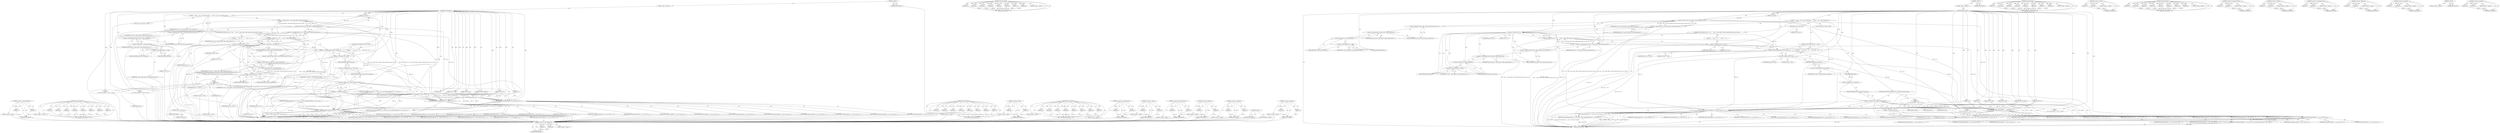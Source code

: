 digraph "&lt;operator&gt;.logicalAnd" {
vulnerable_153 [label=<(METHOD,&lt;operator&gt;.indirectFieldAccess)>];
vulnerable_154 [label=<(PARAM,p1)>];
vulnerable_155 [label=<(PARAM,p2)>];
vulnerable_156 [label=<(BLOCK,&lt;empty&gt;,&lt;empty&gt;)>];
vulnerable_157 [label=<(METHOD_RETURN,ANY)>];
vulnerable_184 [label=<(METHOD,tight_fill_palette16)>];
vulnerable_185 [label=<(PARAM,p1)>];
vulnerable_186 [label=<(PARAM,p2)>];
vulnerable_187 [label=<(PARAM,p3)>];
vulnerable_188 [label=<(PARAM,p4)>];
vulnerable_189 [label=<(PARAM,p5)>];
vulnerable_190 [label=<(PARAM,p6)>];
vulnerable_191 [label=<(PARAM,p7)>];
vulnerable_192 [label=<(PARAM,p8)>];
vulnerable_193 [label=<(BLOCK,&lt;empty&gt;,&lt;empty&gt;)>];
vulnerable_194 [label=<(METHOD_RETURN,ANY)>];
vulnerable_6 [label=<(METHOD,&lt;global&gt;)<SUB>1</SUB>>];
vulnerable_7 [label=<(BLOCK,&lt;empty&gt;,&lt;empty&gt;)<SUB>1</SUB>>];
vulnerable_8 [label=<(METHOD,tight_fill_palette)<SUB>1</SUB>>];
vulnerable_9 [label=<(PARAM,VncState *vs)<SUB>1</SUB>>];
vulnerable_10 [label=<(PARAM,int x)<SUB>1</SUB>>];
vulnerable_11 [label=<(PARAM,int y)<SUB>1</SUB>>];
vulnerable_12 [label=<(PARAM,size_t count)<SUB>2</SUB>>];
vulnerable_13 [label=<(PARAM,uint32_t *bg)<SUB>2</SUB>>];
vulnerable_14 [label=<(PARAM,uint32_t *fg)<SUB>2</SUB>>];
vulnerable_15 [label=<(PARAM,VncPalette **palette)<SUB>3</SUB>>];
vulnerable_16 [label=<(BLOCK,{
    int max;

    max = count / tight_conf[vs...,{
    int max;

    max = count / tight_conf[vs...)<SUB>4</SUB>>];
vulnerable_17 [label="<(LOCAL,int max: int)<SUB>5</SUB>>"];
vulnerable_18 [label=<(&lt;operator&gt;.assignment,max = count / tight_conf[vs-&gt;tight.compression]...)<SUB>7</SUB>>];
vulnerable_19 [label=<(IDENTIFIER,max,max = count / tight_conf[vs-&gt;tight.compression]...)<SUB>7</SUB>>];
vulnerable_20 [label=<(&lt;operator&gt;.division,count / tight_conf[vs-&gt;tight.compression].idx_m...)<SUB>7</SUB>>];
vulnerable_21 [label=<(IDENTIFIER,count,count / tight_conf[vs-&gt;tight.compression].idx_m...)<SUB>7</SUB>>];
vulnerable_22 [label=<(&lt;operator&gt;.fieldAccess,tight_conf[vs-&gt;tight.compression].idx_max_color...)<SUB>7</SUB>>];
vulnerable_23 [label=<(&lt;operator&gt;.indirectIndexAccess,tight_conf[vs-&gt;tight.compression])<SUB>7</SUB>>];
vulnerable_24 [label=<(IDENTIFIER,tight_conf,count / tight_conf[vs-&gt;tight.compression].idx_m...)<SUB>7</SUB>>];
vulnerable_25 [label=<(&lt;operator&gt;.fieldAccess,vs-&gt;tight.compression)<SUB>7</SUB>>];
vulnerable_26 [label=<(&lt;operator&gt;.indirectFieldAccess,vs-&gt;tight)<SUB>7</SUB>>];
vulnerable_27 [label=<(IDENTIFIER,vs,count / tight_conf[vs-&gt;tight.compression].idx_m...)<SUB>7</SUB>>];
vulnerable_28 [label=<(FIELD_IDENTIFIER,tight,tight)<SUB>7</SUB>>];
vulnerable_29 [label=<(FIELD_IDENTIFIER,compression,compression)<SUB>7</SUB>>];
vulnerable_30 [label=<(FIELD_IDENTIFIER,idx_max_colors_divisor,idx_max_colors_divisor)<SUB>7</SUB>>];
vulnerable_31 [label=<(CONTROL_STRUCTURE,IF,if (max &lt; 2 &amp;&amp;
        count &gt;= tight_conf[vs-&gt;tight.compression].mono_min_rect_size))<SUB>8</SUB>>];
vulnerable_32 [label=<(&lt;operator&gt;.logicalAnd,max &lt; 2 &amp;&amp;
        count &gt;= tight_conf[vs-&gt;tigh...)<SUB>8</SUB>>];
vulnerable_33 [label=<(&lt;operator&gt;.lessThan,max &lt; 2)<SUB>8</SUB>>];
vulnerable_34 [label=<(IDENTIFIER,max,max &lt; 2)<SUB>8</SUB>>];
vulnerable_35 [label=<(LITERAL,2,max &lt; 2)<SUB>8</SUB>>];
vulnerable_36 [label=<(&lt;operator&gt;.greaterEqualsThan,count &gt;= tight_conf[vs-&gt;tight.compression].mono...)<SUB>9</SUB>>];
vulnerable_37 [label=<(IDENTIFIER,count,count &gt;= tight_conf[vs-&gt;tight.compression].mono...)<SUB>9</SUB>>];
vulnerable_38 [label=<(&lt;operator&gt;.fieldAccess,tight_conf[vs-&gt;tight.compression].mono_min_rect...)<SUB>9</SUB>>];
vulnerable_39 [label=<(&lt;operator&gt;.indirectIndexAccess,tight_conf[vs-&gt;tight.compression])<SUB>9</SUB>>];
vulnerable_40 [label=<(IDENTIFIER,tight_conf,count &gt;= tight_conf[vs-&gt;tight.compression].mono...)<SUB>9</SUB>>];
vulnerable_41 [label=<(&lt;operator&gt;.fieldAccess,vs-&gt;tight.compression)<SUB>9</SUB>>];
vulnerable_42 [label=<(&lt;operator&gt;.indirectFieldAccess,vs-&gt;tight)<SUB>9</SUB>>];
vulnerable_43 [label=<(IDENTIFIER,vs,count &gt;= tight_conf[vs-&gt;tight.compression].mono...)<SUB>9</SUB>>];
vulnerable_44 [label=<(FIELD_IDENTIFIER,tight,tight)<SUB>9</SUB>>];
vulnerable_45 [label=<(FIELD_IDENTIFIER,compression,compression)<SUB>9</SUB>>];
vulnerable_46 [label=<(FIELD_IDENTIFIER,mono_min_rect_size,mono_min_rect_size)<SUB>9</SUB>>];
vulnerable_47 [label=<(BLOCK,{
        max = 2;
    },{
        max = 2;
    })<SUB>9</SUB>>];
vulnerable_48 [label=<(&lt;operator&gt;.assignment,max = 2)<SUB>10</SUB>>];
vulnerable_49 [label=<(IDENTIFIER,max,max = 2)<SUB>10</SUB>>];
vulnerable_50 [label=<(LITERAL,2,max = 2)<SUB>10</SUB>>];
vulnerable_51 [label=<(CONTROL_STRUCTURE,IF,if (max &gt;= 256))<SUB>12</SUB>>];
vulnerable_52 [label=<(&lt;operator&gt;.greaterEqualsThan,max &gt;= 256)<SUB>12</SUB>>];
vulnerable_53 [label=<(IDENTIFIER,max,max &gt;= 256)<SUB>12</SUB>>];
vulnerable_54 [label=<(LITERAL,256,max &gt;= 256)<SUB>12</SUB>>];
vulnerable_55 [label=<(BLOCK,{
         max = 256;
     },{
         max = 256;
     })<SUB>12</SUB>>];
vulnerable_56 [label=<(&lt;operator&gt;.assignment,max = 256)<SUB>13</SUB>>];
vulnerable_57 [label=<(IDENTIFIER,max,max = 256)<SUB>13</SUB>>];
vulnerable_58 [label=<(LITERAL,256,max = 256)<SUB>13</SUB>>];
vulnerable_59 [label=<(CONTROL_STRUCTURE,SWITCH,switch(vs-&gt;clientds.pf.bytes_per_pixel))<SUB>16</SUB>>];
vulnerable_60 [label=<(&lt;operator&gt;.fieldAccess,vs-&gt;clientds.pf.bytes_per_pixel)<SUB>16</SUB>>];
vulnerable_61 [label=<(&lt;operator&gt;.fieldAccess,vs-&gt;clientds.pf)<SUB>16</SUB>>];
vulnerable_62 [label=<(&lt;operator&gt;.indirectFieldAccess,vs-&gt;clientds)<SUB>16</SUB>>];
vulnerable_63 [label=<(IDENTIFIER,vs,switch(vs-&gt;clientds.pf.bytes_per_pixel))<SUB>16</SUB>>];
vulnerable_64 [label=<(FIELD_IDENTIFIER,clientds,clientds)<SUB>16</SUB>>];
vulnerable_65 [label=<(FIELD_IDENTIFIER,pf,pf)<SUB>16</SUB>>];
vulnerable_66 [label=<(FIELD_IDENTIFIER,bytes_per_pixel,bytes_per_pixel)<SUB>16</SUB>>];
vulnerable_67 [label="<(BLOCK,{
     case 4:
         return tight_fill_palet...,{
     case 4:
         return tight_fill_palet...)<SUB>16</SUB>>"];
vulnerable_68 [label=<(JUMP_TARGET,case)<SUB>17</SUB>>];
vulnerable_69 [label="<(LITERAL,4,{
     case 4:
         return tight_fill_palet...)<SUB>17</SUB>>"];
vulnerable_70 [label=<(RETURN,return tight_fill_palette32(vs, x, y, max, coun...,return tight_fill_palette32(vs, x, y, max, coun...)<SUB>18</SUB>>];
vulnerable_71 [label=<(tight_fill_palette32,tight_fill_palette32(vs, x, y, max, count, bg, ...)<SUB>18</SUB>>];
vulnerable_72 [label=<(IDENTIFIER,vs,tight_fill_palette32(vs, x, y, max, count, bg, ...)<SUB>18</SUB>>];
vulnerable_73 [label=<(IDENTIFIER,x,tight_fill_palette32(vs, x, y, max, count, bg, ...)<SUB>18</SUB>>];
vulnerable_74 [label=<(IDENTIFIER,y,tight_fill_palette32(vs, x, y, max, count, bg, ...)<SUB>18</SUB>>];
vulnerable_75 [label=<(IDENTIFIER,max,tight_fill_palette32(vs, x, y, max, count, bg, ...)<SUB>18</SUB>>];
vulnerable_76 [label=<(IDENTIFIER,count,tight_fill_palette32(vs, x, y, max, count, bg, ...)<SUB>18</SUB>>];
vulnerable_77 [label=<(IDENTIFIER,bg,tight_fill_palette32(vs, x, y, max, count, bg, ...)<SUB>18</SUB>>];
vulnerable_78 [label=<(IDENTIFIER,fg,tight_fill_palette32(vs, x, y, max, count, bg, ...)<SUB>18</SUB>>];
vulnerable_79 [label=<(IDENTIFIER,palette,tight_fill_palette32(vs, x, y, max, count, bg, ...)<SUB>18</SUB>>];
vulnerable_80 [label=<(JUMP_TARGET,case)<SUB>19</SUB>>];
vulnerable_81 [label="<(LITERAL,2,{
     case 4:
         return tight_fill_palet...)<SUB>19</SUB>>"];
vulnerable_82 [label=<(RETURN,return tight_fill_palette16(vs, x, y, max, coun...,return tight_fill_palette16(vs, x, y, max, coun...)<SUB>20</SUB>>];
vulnerable_83 [label=<(tight_fill_palette16,tight_fill_palette16(vs, x, y, max, count, bg, ...)<SUB>20</SUB>>];
vulnerable_84 [label=<(IDENTIFIER,vs,tight_fill_palette16(vs, x, y, max, count, bg, ...)<SUB>20</SUB>>];
vulnerable_85 [label=<(IDENTIFIER,x,tight_fill_palette16(vs, x, y, max, count, bg, ...)<SUB>20</SUB>>];
vulnerable_86 [label=<(IDENTIFIER,y,tight_fill_palette16(vs, x, y, max, count, bg, ...)<SUB>20</SUB>>];
vulnerable_87 [label=<(IDENTIFIER,max,tight_fill_palette16(vs, x, y, max, count, bg, ...)<SUB>20</SUB>>];
vulnerable_88 [label=<(IDENTIFIER,count,tight_fill_palette16(vs, x, y, max, count, bg, ...)<SUB>20</SUB>>];
vulnerable_89 [label=<(IDENTIFIER,bg,tight_fill_palette16(vs, x, y, max, count, bg, ...)<SUB>20</SUB>>];
vulnerable_90 [label=<(IDENTIFIER,fg,tight_fill_palette16(vs, x, y, max, count, bg, ...)<SUB>20</SUB>>];
vulnerable_91 [label=<(IDENTIFIER,palette,tight_fill_palette16(vs, x, y, max, count, bg, ...)<SUB>20</SUB>>];
vulnerable_92 [label=<(JUMP_TARGET,default)<SUB>21</SUB>>];
vulnerable_93 [label=<(&lt;operator&gt;.assignment,max = 2)<SUB>22</SUB>>];
vulnerable_94 [label=<(IDENTIFIER,max,max = 2)<SUB>22</SUB>>];
vulnerable_95 [label=<(LITERAL,2,max = 2)<SUB>22</SUB>>];
vulnerable_96 [label=<(RETURN,return tight_fill_palette8(vs, x, y, max, count...,return tight_fill_palette8(vs, x, y, max, count...)<SUB>23</SUB>>];
vulnerable_97 [label=<(tight_fill_palette8,tight_fill_palette8(vs, x, y, max, count, bg, f...)<SUB>23</SUB>>];
vulnerable_98 [label=<(IDENTIFIER,vs,tight_fill_palette8(vs, x, y, max, count, bg, f...)<SUB>23</SUB>>];
vulnerable_99 [label=<(IDENTIFIER,x,tight_fill_palette8(vs, x, y, max, count, bg, f...)<SUB>23</SUB>>];
vulnerable_100 [label=<(IDENTIFIER,y,tight_fill_palette8(vs, x, y, max, count, bg, f...)<SUB>23</SUB>>];
vulnerable_101 [label=<(IDENTIFIER,max,tight_fill_palette8(vs, x, y, max, count, bg, f...)<SUB>23</SUB>>];
vulnerable_102 [label=<(IDENTIFIER,count,tight_fill_palette8(vs, x, y, max, count, bg, f...)<SUB>23</SUB>>];
vulnerable_103 [label=<(IDENTIFIER,bg,tight_fill_palette8(vs, x, y, max, count, bg, f...)<SUB>23</SUB>>];
vulnerable_104 [label=<(IDENTIFIER,fg,tight_fill_palette8(vs, x, y, max, count, bg, f...)<SUB>23</SUB>>];
vulnerable_105 [label=<(IDENTIFIER,palette,tight_fill_palette8(vs, x, y, max, count, bg, f...)<SUB>23</SUB>>];
vulnerable_106 [label=<(RETURN,return 0;,return 0;)<SUB>25</SUB>>];
vulnerable_107 [label=<(LITERAL,0,return 0;)<SUB>25</SUB>>];
vulnerable_108 [label=<(METHOD_RETURN,int)<SUB>1</SUB>>];
vulnerable_110 [label=<(METHOD_RETURN,ANY)<SUB>1</SUB>>];
vulnerable_195 [label=<(METHOD,tight_fill_palette8)>];
vulnerable_196 [label=<(PARAM,p1)>];
vulnerable_197 [label=<(PARAM,p2)>];
vulnerable_198 [label=<(PARAM,p3)>];
vulnerable_199 [label=<(PARAM,p4)>];
vulnerable_200 [label=<(PARAM,p5)>];
vulnerable_201 [label=<(PARAM,p6)>];
vulnerable_202 [label=<(PARAM,p7)>];
vulnerable_203 [label=<(PARAM,p8)>];
vulnerable_204 [label=<(BLOCK,&lt;empty&gt;,&lt;empty&gt;)>];
vulnerable_205 [label=<(METHOD_RETURN,ANY)>];
vulnerable_138 [label=<(METHOD,&lt;operator&gt;.division)>];
vulnerable_139 [label=<(PARAM,p1)>];
vulnerable_140 [label=<(PARAM,p2)>];
vulnerable_141 [label=<(BLOCK,&lt;empty&gt;,&lt;empty&gt;)>];
vulnerable_142 [label=<(METHOD_RETURN,ANY)>];
vulnerable_173 [label=<(METHOD,tight_fill_palette32)>];
vulnerable_174 [label=<(PARAM,p1)>];
vulnerable_175 [label=<(PARAM,p2)>];
vulnerable_176 [label=<(PARAM,p3)>];
vulnerable_177 [label=<(PARAM,p4)>];
vulnerable_178 [label=<(PARAM,p5)>];
vulnerable_179 [label=<(PARAM,p6)>];
vulnerable_180 [label=<(PARAM,p7)>];
vulnerable_181 [label=<(PARAM,p8)>];
vulnerable_182 [label=<(BLOCK,&lt;empty&gt;,&lt;empty&gt;)>];
vulnerable_183 [label=<(METHOD_RETURN,ANY)>];
vulnerable_168 [label=<(METHOD,&lt;operator&gt;.greaterEqualsThan)>];
vulnerable_169 [label=<(PARAM,p1)>];
vulnerable_170 [label=<(PARAM,p2)>];
vulnerable_171 [label=<(BLOCK,&lt;empty&gt;,&lt;empty&gt;)>];
vulnerable_172 [label=<(METHOD_RETURN,ANY)>];
vulnerable_163 [label=<(METHOD,&lt;operator&gt;.lessThan)>];
vulnerable_164 [label=<(PARAM,p1)>];
vulnerable_165 [label=<(PARAM,p2)>];
vulnerable_166 [label=<(BLOCK,&lt;empty&gt;,&lt;empty&gt;)>];
vulnerable_167 [label=<(METHOD_RETURN,ANY)>];
vulnerable_148 [label=<(METHOD,&lt;operator&gt;.indirectIndexAccess)>];
vulnerable_149 [label=<(PARAM,p1)>];
vulnerable_150 [label=<(PARAM,p2)>];
vulnerable_151 [label=<(BLOCK,&lt;empty&gt;,&lt;empty&gt;)>];
vulnerable_152 [label=<(METHOD_RETURN,ANY)>];
vulnerable_143 [label=<(METHOD,&lt;operator&gt;.fieldAccess)>];
vulnerable_144 [label=<(PARAM,p1)>];
vulnerable_145 [label=<(PARAM,p2)>];
vulnerable_146 [label=<(BLOCK,&lt;empty&gt;,&lt;empty&gt;)>];
vulnerable_147 [label=<(METHOD_RETURN,ANY)>];
vulnerable_133 [label=<(METHOD,&lt;operator&gt;.assignment)>];
vulnerable_134 [label=<(PARAM,p1)>];
vulnerable_135 [label=<(PARAM,p2)>];
vulnerable_136 [label=<(BLOCK,&lt;empty&gt;,&lt;empty&gt;)>];
vulnerable_137 [label=<(METHOD_RETURN,ANY)>];
vulnerable_127 [label=<(METHOD,&lt;global&gt;)<SUB>1</SUB>>];
vulnerable_128 [label=<(BLOCK,&lt;empty&gt;,&lt;empty&gt;)>];
vulnerable_129 [label=<(METHOD_RETURN,ANY)>];
vulnerable_158 [label=<(METHOD,&lt;operator&gt;.logicalAnd)>];
vulnerable_159 [label=<(PARAM,p1)>];
vulnerable_160 [label=<(PARAM,p2)>];
vulnerable_161 [label=<(BLOCK,&lt;empty&gt;,&lt;empty&gt;)>];
vulnerable_162 [label=<(METHOD_RETURN,ANY)>];
fixed_151 [label=<(METHOD,&lt;operator&gt;.indirectFieldAccess)>];
fixed_152 [label=<(PARAM,p1)>];
fixed_153 [label=<(PARAM,p2)>];
fixed_154 [label=<(BLOCK,&lt;empty&gt;,&lt;empty&gt;)>];
fixed_155 [label=<(METHOD_RETURN,ANY)>];
fixed_182 [label=<(METHOD,tight_fill_palette16)>];
fixed_183 [label=<(PARAM,p1)>];
fixed_184 [label=<(PARAM,p2)>];
fixed_185 [label=<(PARAM,p3)>];
fixed_186 [label=<(PARAM,p4)>];
fixed_187 [label=<(PARAM,p5)>];
fixed_188 [label=<(PARAM,p6)>];
fixed_189 [label=<(PARAM,p7)>];
fixed_190 [label=<(PARAM,p8)>];
fixed_191 [label=<(BLOCK,&lt;empty&gt;,&lt;empty&gt;)>];
fixed_192 [label=<(METHOD_RETURN,ANY)>];
fixed_6 [label=<(METHOD,&lt;global&gt;)<SUB>1</SUB>>];
fixed_7 [label=<(BLOCK,&lt;empty&gt;,&lt;empty&gt;)<SUB>1</SUB>>];
fixed_8 [label=<(METHOD,tight_fill_palette)<SUB>1</SUB>>];
fixed_9 [label=<(PARAM,VncState *vs)<SUB>1</SUB>>];
fixed_10 [label=<(PARAM,int x)<SUB>1</SUB>>];
fixed_11 [label=<(PARAM,int y)<SUB>1</SUB>>];
fixed_12 [label=<(PARAM,size_t count)<SUB>2</SUB>>];
fixed_13 [label=<(PARAM,uint32_t *bg)<SUB>2</SUB>>];
fixed_14 [label=<(PARAM,uint32_t *fg)<SUB>2</SUB>>];
fixed_15 [label=<(PARAM,VncPalette **palette)<SUB>3</SUB>>];
fixed_16 [label=<(BLOCK,{
    int max;

    max = count / tight_conf[vs...,{
    int max;

    max = count / tight_conf[vs...)<SUB>4</SUB>>];
fixed_17 [label="<(LOCAL,int max: int)<SUB>5</SUB>>"];
fixed_18 [label=<(&lt;operator&gt;.assignment,max = count / tight_conf[vs-&gt;tight.compression]...)<SUB>7</SUB>>];
fixed_19 [label=<(IDENTIFIER,max,max = count / tight_conf[vs-&gt;tight.compression]...)<SUB>7</SUB>>];
fixed_20 [label=<(&lt;operator&gt;.division,count / tight_conf[vs-&gt;tight.compression].idx_m...)<SUB>7</SUB>>];
fixed_21 [label=<(IDENTIFIER,count,count / tight_conf[vs-&gt;tight.compression].idx_m...)<SUB>7</SUB>>];
fixed_22 [label=<(&lt;operator&gt;.fieldAccess,tight_conf[vs-&gt;tight.compression].idx_max_color...)<SUB>7</SUB>>];
fixed_23 [label=<(&lt;operator&gt;.indirectIndexAccess,tight_conf[vs-&gt;tight.compression])<SUB>7</SUB>>];
fixed_24 [label=<(IDENTIFIER,tight_conf,count / tight_conf[vs-&gt;tight.compression].idx_m...)<SUB>7</SUB>>];
fixed_25 [label=<(&lt;operator&gt;.fieldAccess,vs-&gt;tight.compression)<SUB>7</SUB>>];
fixed_26 [label=<(&lt;operator&gt;.indirectFieldAccess,vs-&gt;tight)<SUB>7</SUB>>];
fixed_27 [label=<(IDENTIFIER,vs,count / tight_conf[vs-&gt;tight.compression].idx_m...)<SUB>7</SUB>>];
fixed_28 [label=<(FIELD_IDENTIFIER,tight,tight)<SUB>7</SUB>>];
fixed_29 [label=<(FIELD_IDENTIFIER,compression,compression)<SUB>7</SUB>>];
fixed_30 [label=<(FIELD_IDENTIFIER,idx_max_colors_divisor,idx_max_colors_divisor)<SUB>7</SUB>>];
fixed_31 [label=<(CONTROL_STRUCTURE,IF,if (max &lt; 2 &amp;&amp;
        count &gt;= tight_conf[vs-&gt;tight.compression].mono_min_rect_size))<SUB>8</SUB>>];
fixed_32 [label=<(&lt;operator&gt;.logicalAnd,max &lt; 2 &amp;&amp;
        count &gt;= tight_conf[vs-&gt;tigh...)<SUB>8</SUB>>];
fixed_33 [label=<(&lt;operator&gt;.lessThan,max &lt; 2)<SUB>8</SUB>>];
fixed_34 [label=<(IDENTIFIER,max,max &lt; 2)<SUB>8</SUB>>];
fixed_35 [label=<(LITERAL,2,max &lt; 2)<SUB>8</SUB>>];
fixed_36 [label=<(&lt;operator&gt;.greaterEqualsThan,count &gt;= tight_conf[vs-&gt;tight.compression].mono...)<SUB>9</SUB>>];
fixed_37 [label=<(IDENTIFIER,count,count &gt;= tight_conf[vs-&gt;tight.compression].mono...)<SUB>9</SUB>>];
fixed_38 [label=<(&lt;operator&gt;.fieldAccess,tight_conf[vs-&gt;tight.compression].mono_min_rect...)<SUB>9</SUB>>];
fixed_39 [label=<(&lt;operator&gt;.indirectIndexAccess,tight_conf[vs-&gt;tight.compression])<SUB>9</SUB>>];
fixed_40 [label=<(IDENTIFIER,tight_conf,count &gt;= tight_conf[vs-&gt;tight.compression].mono...)<SUB>9</SUB>>];
fixed_41 [label=<(&lt;operator&gt;.fieldAccess,vs-&gt;tight.compression)<SUB>9</SUB>>];
fixed_42 [label=<(&lt;operator&gt;.indirectFieldAccess,vs-&gt;tight)<SUB>9</SUB>>];
fixed_43 [label=<(IDENTIFIER,vs,count &gt;= tight_conf[vs-&gt;tight.compression].mono...)<SUB>9</SUB>>];
fixed_44 [label=<(FIELD_IDENTIFIER,tight,tight)<SUB>9</SUB>>];
fixed_45 [label=<(FIELD_IDENTIFIER,compression,compression)<SUB>9</SUB>>];
fixed_46 [label=<(FIELD_IDENTIFIER,mono_min_rect_size,mono_min_rect_size)<SUB>9</SUB>>];
fixed_47 [label=<(BLOCK,{
        max = 2;
    },{
        max = 2;
    })<SUB>9</SUB>>];
fixed_48 [label=<(&lt;operator&gt;.assignment,max = 2)<SUB>10</SUB>>];
fixed_49 [label=<(IDENTIFIER,max,max = 2)<SUB>10</SUB>>];
fixed_50 [label=<(LITERAL,2,max = 2)<SUB>10</SUB>>];
fixed_51 [label=<(CONTROL_STRUCTURE,IF,if (max &gt;= 256))<SUB>12</SUB>>];
fixed_52 [label=<(&lt;operator&gt;.greaterEqualsThan,max &gt;= 256)<SUB>12</SUB>>];
fixed_53 [label=<(IDENTIFIER,max,max &gt;= 256)<SUB>12</SUB>>];
fixed_54 [label=<(LITERAL,256,max &gt;= 256)<SUB>12</SUB>>];
fixed_55 [label=<(BLOCK,{
         max = 256;
     },{
         max = 256;
     })<SUB>12</SUB>>];
fixed_56 [label=<(&lt;operator&gt;.assignment,max = 256)<SUB>13</SUB>>];
fixed_57 [label=<(IDENTIFIER,max,max = 256)<SUB>13</SUB>>];
fixed_58 [label=<(LITERAL,256,max = 256)<SUB>13</SUB>>];
fixed_59 [label=<(CONTROL_STRUCTURE,SWITCH,switch(vs-&gt;client_pf.bytes_per_pixel))<SUB>16</SUB>>];
fixed_60 [label=<(&lt;operator&gt;.fieldAccess,vs-&gt;client_pf.bytes_per_pixel)<SUB>16</SUB>>];
fixed_61 [label=<(&lt;operator&gt;.indirectFieldAccess,vs-&gt;client_pf)<SUB>16</SUB>>];
fixed_62 [label=<(IDENTIFIER,vs,switch(vs-&gt;client_pf.bytes_per_pixel))<SUB>16</SUB>>];
fixed_63 [label=<(FIELD_IDENTIFIER,client_pf,client_pf)<SUB>16</SUB>>];
fixed_64 [label=<(FIELD_IDENTIFIER,bytes_per_pixel,bytes_per_pixel)<SUB>16</SUB>>];
fixed_65 [label="<(BLOCK,{
     case 4:
         return tight_fill_palet...,{
     case 4:
         return tight_fill_palet...)<SUB>16</SUB>>"];
fixed_66 [label=<(JUMP_TARGET,case)<SUB>17</SUB>>];
fixed_67 [label="<(LITERAL,4,{
     case 4:
         return tight_fill_palet...)<SUB>17</SUB>>"];
fixed_68 [label=<(RETURN,return tight_fill_palette32(vs, x, y, max, coun...,return tight_fill_palette32(vs, x, y, max, coun...)<SUB>18</SUB>>];
fixed_69 [label=<(tight_fill_palette32,tight_fill_palette32(vs, x, y, max, count, bg, ...)<SUB>18</SUB>>];
fixed_70 [label=<(IDENTIFIER,vs,tight_fill_palette32(vs, x, y, max, count, bg, ...)<SUB>18</SUB>>];
fixed_71 [label=<(IDENTIFIER,x,tight_fill_palette32(vs, x, y, max, count, bg, ...)<SUB>18</SUB>>];
fixed_72 [label=<(IDENTIFIER,y,tight_fill_palette32(vs, x, y, max, count, bg, ...)<SUB>18</SUB>>];
fixed_73 [label=<(IDENTIFIER,max,tight_fill_palette32(vs, x, y, max, count, bg, ...)<SUB>18</SUB>>];
fixed_74 [label=<(IDENTIFIER,count,tight_fill_palette32(vs, x, y, max, count, bg, ...)<SUB>18</SUB>>];
fixed_75 [label=<(IDENTIFIER,bg,tight_fill_palette32(vs, x, y, max, count, bg, ...)<SUB>18</SUB>>];
fixed_76 [label=<(IDENTIFIER,fg,tight_fill_palette32(vs, x, y, max, count, bg, ...)<SUB>18</SUB>>];
fixed_77 [label=<(IDENTIFIER,palette,tight_fill_palette32(vs, x, y, max, count, bg, ...)<SUB>18</SUB>>];
fixed_78 [label=<(JUMP_TARGET,case)<SUB>19</SUB>>];
fixed_79 [label="<(LITERAL,2,{
     case 4:
         return tight_fill_palet...)<SUB>19</SUB>>"];
fixed_80 [label=<(RETURN,return tight_fill_palette16(vs, x, y, max, coun...,return tight_fill_palette16(vs, x, y, max, coun...)<SUB>20</SUB>>];
fixed_81 [label=<(tight_fill_palette16,tight_fill_palette16(vs, x, y, max, count, bg, ...)<SUB>20</SUB>>];
fixed_82 [label=<(IDENTIFIER,vs,tight_fill_palette16(vs, x, y, max, count, bg, ...)<SUB>20</SUB>>];
fixed_83 [label=<(IDENTIFIER,x,tight_fill_palette16(vs, x, y, max, count, bg, ...)<SUB>20</SUB>>];
fixed_84 [label=<(IDENTIFIER,y,tight_fill_palette16(vs, x, y, max, count, bg, ...)<SUB>20</SUB>>];
fixed_85 [label=<(IDENTIFIER,max,tight_fill_palette16(vs, x, y, max, count, bg, ...)<SUB>20</SUB>>];
fixed_86 [label=<(IDENTIFIER,count,tight_fill_palette16(vs, x, y, max, count, bg, ...)<SUB>20</SUB>>];
fixed_87 [label=<(IDENTIFIER,bg,tight_fill_palette16(vs, x, y, max, count, bg, ...)<SUB>20</SUB>>];
fixed_88 [label=<(IDENTIFIER,fg,tight_fill_palette16(vs, x, y, max, count, bg, ...)<SUB>20</SUB>>];
fixed_89 [label=<(IDENTIFIER,palette,tight_fill_palette16(vs, x, y, max, count, bg, ...)<SUB>20</SUB>>];
fixed_90 [label=<(JUMP_TARGET,default)<SUB>21</SUB>>];
fixed_91 [label=<(&lt;operator&gt;.assignment,max = 2)<SUB>22</SUB>>];
fixed_92 [label=<(IDENTIFIER,max,max = 2)<SUB>22</SUB>>];
fixed_93 [label=<(LITERAL,2,max = 2)<SUB>22</SUB>>];
fixed_94 [label=<(RETURN,return tight_fill_palette8(vs, x, y, max, count...,return tight_fill_palette8(vs, x, y, max, count...)<SUB>23</SUB>>];
fixed_95 [label=<(tight_fill_palette8,tight_fill_palette8(vs, x, y, max, count, bg, f...)<SUB>23</SUB>>];
fixed_96 [label=<(IDENTIFIER,vs,tight_fill_palette8(vs, x, y, max, count, bg, f...)<SUB>23</SUB>>];
fixed_97 [label=<(IDENTIFIER,x,tight_fill_palette8(vs, x, y, max, count, bg, f...)<SUB>23</SUB>>];
fixed_98 [label=<(IDENTIFIER,y,tight_fill_palette8(vs, x, y, max, count, bg, f...)<SUB>23</SUB>>];
fixed_99 [label=<(IDENTIFIER,max,tight_fill_palette8(vs, x, y, max, count, bg, f...)<SUB>23</SUB>>];
fixed_100 [label=<(IDENTIFIER,count,tight_fill_palette8(vs, x, y, max, count, bg, f...)<SUB>23</SUB>>];
fixed_101 [label=<(IDENTIFIER,bg,tight_fill_palette8(vs, x, y, max, count, bg, f...)<SUB>23</SUB>>];
fixed_102 [label=<(IDENTIFIER,fg,tight_fill_palette8(vs, x, y, max, count, bg, f...)<SUB>23</SUB>>];
fixed_103 [label=<(IDENTIFIER,palette,tight_fill_palette8(vs, x, y, max, count, bg, f...)<SUB>23</SUB>>];
fixed_104 [label=<(RETURN,return 0;,return 0;)<SUB>25</SUB>>];
fixed_105 [label=<(LITERAL,0,return 0;)<SUB>25</SUB>>];
fixed_106 [label=<(METHOD_RETURN,int)<SUB>1</SUB>>];
fixed_108 [label=<(METHOD_RETURN,ANY)<SUB>1</SUB>>];
fixed_193 [label=<(METHOD,tight_fill_palette8)>];
fixed_194 [label=<(PARAM,p1)>];
fixed_195 [label=<(PARAM,p2)>];
fixed_196 [label=<(PARAM,p3)>];
fixed_197 [label=<(PARAM,p4)>];
fixed_198 [label=<(PARAM,p5)>];
fixed_199 [label=<(PARAM,p6)>];
fixed_200 [label=<(PARAM,p7)>];
fixed_201 [label=<(PARAM,p8)>];
fixed_202 [label=<(BLOCK,&lt;empty&gt;,&lt;empty&gt;)>];
fixed_203 [label=<(METHOD_RETURN,ANY)>];
fixed_136 [label=<(METHOD,&lt;operator&gt;.division)>];
fixed_137 [label=<(PARAM,p1)>];
fixed_138 [label=<(PARAM,p2)>];
fixed_139 [label=<(BLOCK,&lt;empty&gt;,&lt;empty&gt;)>];
fixed_140 [label=<(METHOD_RETURN,ANY)>];
fixed_171 [label=<(METHOD,tight_fill_palette32)>];
fixed_172 [label=<(PARAM,p1)>];
fixed_173 [label=<(PARAM,p2)>];
fixed_174 [label=<(PARAM,p3)>];
fixed_175 [label=<(PARAM,p4)>];
fixed_176 [label=<(PARAM,p5)>];
fixed_177 [label=<(PARAM,p6)>];
fixed_178 [label=<(PARAM,p7)>];
fixed_179 [label=<(PARAM,p8)>];
fixed_180 [label=<(BLOCK,&lt;empty&gt;,&lt;empty&gt;)>];
fixed_181 [label=<(METHOD_RETURN,ANY)>];
fixed_166 [label=<(METHOD,&lt;operator&gt;.greaterEqualsThan)>];
fixed_167 [label=<(PARAM,p1)>];
fixed_168 [label=<(PARAM,p2)>];
fixed_169 [label=<(BLOCK,&lt;empty&gt;,&lt;empty&gt;)>];
fixed_170 [label=<(METHOD_RETURN,ANY)>];
fixed_161 [label=<(METHOD,&lt;operator&gt;.lessThan)>];
fixed_162 [label=<(PARAM,p1)>];
fixed_163 [label=<(PARAM,p2)>];
fixed_164 [label=<(BLOCK,&lt;empty&gt;,&lt;empty&gt;)>];
fixed_165 [label=<(METHOD_RETURN,ANY)>];
fixed_146 [label=<(METHOD,&lt;operator&gt;.indirectIndexAccess)>];
fixed_147 [label=<(PARAM,p1)>];
fixed_148 [label=<(PARAM,p2)>];
fixed_149 [label=<(BLOCK,&lt;empty&gt;,&lt;empty&gt;)>];
fixed_150 [label=<(METHOD_RETURN,ANY)>];
fixed_141 [label=<(METHOD,&lt;operator&gt;.fieldAccess)>];
fixed_142 [label=<(PARAM,p1)>];
fixed_143 [label=<(PARAM,p2)>];
fixed_144 [label=<(BLOCK,&lt;empty&gt;,&lt;empty&gt;)>];
fixed_145 [label=<(METHOD_RETURN,ANY)>];
fixed_131 [label=<(METHOD,&lt;operator&gt;.assignment)>];
fixed_132 [label=<(PARAM,p1)>];
fixed_133 [label=<(PARAM,p2)>];
fixed_134 [label=<(BLOCK,&lt;empty&gt;,&lt;empty&gt;)>];
fixed_135 [label=<(METHOD_RETURN,ANY)>];
fixed_125 [label=<(METHOD,&lt;global&gt;)<SUB>1</SUB>>];
fixed_126 [label=<(BLOCK,&lt;empty&gt;,&lt;empty&gt;)>];
fixed_127 [label=<(METHOD_RETURN,ANY)>];
fixed_156 [label=<(METHOD,&lt;operator&gt;.logicalAnd)>];
fixed_157 [label=<(PARAM,p1)>];
fixed_158 [label=<(PARAM,p2)>];
fixed_159 [label=<(BLOCK,&lt;empty&gt;,&lt;empty&gt;)>];
fixed_160 [label=<(METHOD_RETURN,ANY)>];
vulnerable_153 -> vulnerable_154  [key=0, label="AST: "];
vulnerable_153 -> vulnerable_154  [key=1, label="DDG: "];
vulnerable_153 -> vulnerable_156  [key=0, label="AST: "];
vulnerable_153 -> vulnerable_155  [key=0, label="AST: "];
vulnerable_153 -> vulnerable_155  [key=1, label="DDG: "];
vulnerable_153 -> vulnerable_157  [key=0, label="AST: "];
vulnerable_153 -> vulnerable_157  [key=1, label="CFG: "];
vulnerable_154 -> vulnerable_157  [key=0, label="DDG: p1"];
vulnerable_155 -> vulnerable_157  [key=0, label="DDG: p2"];
vulnerable_184 -> vulnerable_185  [key=0, label="AST: "];
vulnerable_184 -> vulnerable_185  [key=1, label="DDG: "];
vulnerable_184 -> vulnerable_193  [key=0, label="AST: "];
vulnerable_184 -> vulnerable_186  [key=0, label="AST: "];
vulnerable_184 -> vulnerable_186  [key=1, label="DDG: "];
vulnerable_184 -> vulnerable_194  [key=0, label="AST: "];
vulnerable_184 -> vulnerable_194  [key=1, label="CFG: "];
vulnerable_184 -> vulnerable_187  [key=0, label="AST: "];
vulnerable_184 -> vulnerable_187  [key=1, label="DDG: "];
vulnerable_184 -> vulnerable_188  [key=0, label="AST: "];
vulnerable_184 -> vulnerable_188  [key=1, label="DDG: "];
vulnerable_184 -> vulnerable_189  [key=0, label="AST: "];
vulnerable_184 -> vulnerable_189  [key=1, label="DDG: "];
vulnerable_184 -> vulnerable_190  [key=0, label="AST: "];
vulnerable_184 -> vulnerable_190  [key=1, label="DDG: "];
vulnerable_184 -> vulnerable_191  [key=0, label="AST: "];
vulnerable_184 -> vulnerable_191  [key=1, label="DDG: "];
vulnerable_184 -> vulnerable_192  [key=0, label="AST: "];
vulnerable_184 -> vulnerable_192  [key=1, label="DDG: "];
vulnerable_185 -> vulnerable_194  [key=0, label="DDG: p1"];
vulnerable_186 -> vulnerable_194  [key=0, label="DDG: p2"];
vulnerable_187 -> vulnerable_194  [key=0, label="DDG: p3"];
vulnerable_188 -> vulnerable_194  [key=0, label="DDG: p4"];
vulnerable_189 -> vulnerable_194  [key=0, label="DDG: p5"];
vulnerable_190 -> vulnerable_194  [key=0, label="DDG: p6"];
vulnerable_191 -> vulnerable_194  [key=0, label="DDG: p7"];
vulnerable_192 -> vulnerable_194  [key=0, label="DDG: p8"];
vulnerable_6 -> vulnerable_7  [key=0, label="AST: "];
vulnerable_6 -> vulnerable_110  [key=0, label="AST: "];
vulnerable_6 -> vulnerable_110  [key=1, label="CFG: "];
vulnerable_7 -> vulnerable_8  [key=0, label="AST: "];
vulnerable_8 -> vulnerable_9  [key=0, label="AST: "];
vulnerable_8 -> vulnerable_9  [key=1, label="DDG: "];
vulnerable_8 -> vulnerable_10  [key=0, label="AST: "];
vulnerable_8 -> vulnerable_10  [key=1, label="DDG: "];
vulnerable_8 -> vulnerable_11  [key=0, label="AST: "];
vulnerable_8 -> vulnerable_11  [key=1, label="DDG: "];
vulnerable_8 -> vulnerable_12  [key=0, label="AST: "];
vulnerable_8 -> vulnerable_12  [key=1, label="DDG: "];
vulnerable_8 -> vulnerable_13  [key=0, label="AST: "];
vulnerable_8 -> vulnerable_13  [key=1, label="DDG: "];
vulnerable_8 -> vulnerable_14  [key=0, label="AST: "];
vulnerable_8 -> vulnerable_14  [key=1, label="DDG: "];
vulnerable_8 -> vulnerable_15  [key=0, label="AST: "];
vulnerable_8 -> vulnerable_15  [key=1, label="DDG: "];
vulnerable_8 -> vulnerable_16  [key=0, label="AST: "];
vulnerable_8 -> vulnerable_108  [key=0, label="AST: "];
vulnerable_8 -> vulnerable_28  [key=0, label="CFG: "];
vulnerable_8 -> vulnerable_20  [key=0, label="DDG: "];
vulnerable_8 -> vulnerable_48  [key=0, label="DDG: "];
vulnerable_8 -> vulnerable_52  [key=0, label="DDG: "];
vulnerable_8 -> vulnerable_56  [key=0, label="DDG: "];
vulnerable_8 -> vulnerable_69  [key=0, label="DDG: "];
vulnerable_8 -> vulnerable_81  [key=0, label="DDG: "];
vulnerable_8 -> vulnerable_93  [key=0, label="DDG: "];
vulnerable_8 -> vulnerable_33  [key=0, label="DDG: "];
vulnerable_8 -> vulnerable_36  [key=0, label="DDG: "];
vulnerable_8 -> vulnerable_71  [key=0, label="DDG: "];
vulnerable_8 -> vulnerable_83  [key=0, label="DDG: "];
vulnerable_8 -> vulnerable_97  [key=0, label="DDG: "];
vulnerable_9 -> vulnerable_71  [key=0, label="DDG: vs"];
vulnerable_9 -> vulnerable_83  [key=0, label="DDG: vs"];
vulnerable_9 -> vulnerable_97  [key=0, label="DDG: vs"];
vulnerable_10 -> vulnerable_71  [key=0, label="DDG: x"];
vulnerable_10 -> vulnerable_83  [key=0, label="DDG: x"];
vulnerable_10 -> vulnerable_97  [key=0, label="DDG: x"];
vulnerable_11 -> vulnerable_71  [key=0, label="DDG: y"];
vulnerable_11 -> vulnerable_83  [key=0, label="DDG: y"];
vulnerable_11 -> vulnerable_97  [key=0, label="DDG: y"];
vulnerable_12 -> vulnerable_20  [key=0, label="DDG: count"];
vulnerable_13 -> vulnerable_71  [key=0, label="DDG: bg"];
vulnerable_13 -> vulnerable_83  [key=0, label="DDG: bg"];
vulnerable_13 -> vulnerable_97  [key=0, label="DDG: bg"];
vulnerable_14 -> vulnerable_71  [key=0, label="DDG: fg"];
vulnerable_14 -> vulnerable_83  [key=0, label="DDG: fg"];
vulnerable_14 -> vulnerable_97  [key=0, label="DDG: fg"];
vulnerable_15 -> vulnerable_71  [key=0, label="DDG: palette"];
vulnerable_15 -> vulnerable_83  [key=0, label="DDG: palette"];
vulnerable_15 -> vulnerable_97  [key=0, label="DDG: palette"];
vulnerable_16 -> vulnerable_17  [key=0, label="AST: "];
vulnerable_16 -> vulnerable_18  [key=0, label="AST: "];
vulnerable_16 -> vulnerable_31  [key=0, label="AST: "];
vulnerable_16 -> vulnerable_51  [key=0, label="AST: "];
vulnerable_16 -> vulnerable_59  [key=0, label="AST: "];
vulnerable_16 -> vulnerable_106  [key=0, label="AST: "];
vulnerable_18 -> vulnerable_19  [key=0, label="AST: "];
vulnerable_18 -> vulnerable_20  [key=0, label="AST: "];
vulnerable_18 -> vulnerable_33  [key=0, label="CFG: "];
vulnerable_18 -> vulnerable_33  [key=1, label="DDG: max"];
vulnerable_18 -> vulnerable_108  [key=0, label="DDG: count / tight_conf[vs-&gt;tight.compression].idx_max_colors_divisor"];
vulnerable_18 -> vulnerable_108  [key=1, label="DDG: max = count / tight_conf[vs-&gt;tight.compression].idx_max_colors_divisor"];
vulnerable_20 -> vulnerable_21  [key=0, label="AST: "];
vulnerable_20 -> vulnerable_22  [key=0, label="AST: "];
vulnerable_20 -> vulnerable_18  [key=0, label="CFG: "];
vulnerable_20 -> vulnerable_18  [key=1, label="DDG: count"];
vulnerable_20 -> vulnerable_18  [key=2, label="DDG: tight_conf[vs-&gt;tight.compression].idx_max_colors_divisor"];
vulnerable_20 -> vulnerable_36  [key=0, label="DDG: count"];
vulnerable_20 -> vulnerable_71  [key=0, label="DDG: count"];
vulnerable_20 -> vulnerable_83  [key=0, label="DDG: count"];
vulnerable_20 -> vulnerable_97  [key=0, label="DDG: count"];
vulnerable_22 -> vulnerable_23  [key=0, label="AST: "];
vulnerable_22 -> vulnerable_30  [key=0, label="AST: "];
vulnerable_22 -> vulnerable_20  [key=0, label="CFG: "];
vulnerable_23 -> vulnerable_24  [key=0, label="AST: "];
vulnerable_23 -> vulnerable_25  [key=0, label="AST: "];
vulnerable_23 -> vulnerable_30  [key=0, label="CFG: "];
vulnerable_25 -> vulnerable_26  [key=0, label="AST: "];
vulnerable_25 -> vulnerable_29  [key=0, label="AST: "];
vulnerable_25 -> vulnerable_23  [key=0, label="CFG: "];
vulnerable_26 -> vulnerable_27  [key=0, label="AST: "];
vulnerable_26 -> vulnerable_28  [key=0, label="AST: "];
vulnerable_26 -> vulnerable_29  [key=0, label="CFG: "];
vulnerable_28 -> vulnerable_26  [key=0, label="CFG: "];
vulnerable_29 -> vulnerable_25  [key=0, label="CFG: "];
vulnerable_30 -> vulnerable_22  [key=0, label="CFG: "];
vulnerable_31 -> vulnerable_32  [key=0, label="AST: "];
vulnerable_31 -> vulnerable_47  [key=0, label="AST: "];
vulnerable_32 -> vulnerable_33  [key=0, label="AST: "];
vulnerable_32 -> vulnerable_36  [key=0, label="AST: "];
vulnerable_32 -> vulnerable_48  [key=0, label="CFG: "];
vulnerable_32 -> vulnerable_48  [key=1, label="CDG: "];
vulnerable_32 -> vulnerable_52  [key=0, label="CFG: "];
vulnerable_32 -> vulnerable_108  [key=0, label="DDG: max &lt; 2"];
vulnerable_32 -> vulnerable_108  [key=1, label="DDG: count &gt;= tight_conf[vs-&gt;tight.compression].mono_min_rect_size"];
vulnerable_32 -> vulnerable_108  [key=2, label="DDG: max &lt; 2 &amp;&amp;
        count &gt;= tight_conf[vs-&gt;tight.compression].mono_min_rect_size"];
vulnerable_33 -> vulnerable_34  [key=0, label="AST: "];
vulnerable_33 -> vulnerable_35  [key=0, label="AST: "];
vulnerable_33 -> vulnerable_32  [key=0, label="CFG: "];
vulnerable_33 -> vulnerable_32  [key=1, label="DDG: max"];
vulnerable_33 -> vulnerable_32  [key=2, label="DDG: 2"];
vulnerable_33 -> vulnerable_44  [key=0, label="CFG: "];
vulnerable_33 -> vulnerable_44  [key=1, label="CDG: "];
vulnerable_33 -> vulnerable_52  [key=0, label="DDG: max"];
vulnerable_33 -> vulnerable_42  [key=0, label="CDG: "];
vulnerable_33 -> vulnerable_46  [key=0, label="CDG: "];
vulnerable_33 -> vulnerable_38  [key=0, label="CDG: "];
vulnerable_33 -> vulnerable_45  [key=0, label="CDG: "];
vulnerable_33 -> vulnerable_36  [key=0, label="CDG: "];
vulnerable_33 -> vulnerable_41  [key=0, label="CDG: "];
vulnerable_33 -> vulnerable_39  [key=0, label="CDG: "];
vulnerable_36 -> vulnerable_37  [key=0, label="AST: "];
vulnerable_36 -> vulnerable_38  [key=0, label="AST: "];
vulnerable_36 -> vulnerable_32  [key=0, label="CFG: "];
vulnerable_36 -> vulnerable_32  [key=1, label="DDG: count"];
vulnerable_36 -> vulnerable_32  [key=2, label="DDG: tight_conf[vs-&gt;tight.compression].mono_min_rect_size"];
vulnerable_36 -> vulnerable_71  [key=0, label="DDG: count"];
vulnerable_36 -> vulnerable_83  [key=0, label="DDG: count"];
vulnerable_36 -> vulnerable_97  [key=0, label="DDG: count"];
vulnerable_38 -> vulnerable_39  [key=0, label="AST: "];
vulnerable_38 -> vulnerable_46  [key=0, label="AST: "];
vulnerable_38 -> vulnerable_36  [key=0, label="CFG: "];
vulnerable_39 -> vulnerable_40  [key=0, label="AST: "];
vulnerable_39 -> vulnerable_41  [key=0, label="AST: "];
vulnerable_39 -> vulnerable_46  [key=0, label="CFG: "];
vulnerable_41 -> vulnerable_42  [key=0, label="AST: "];
vulnerable_41 -> vulnerable_45  [key=0, label="AST: "];
vulnerable_41 -> vulnerable_39  [key=0, label="CFG: "];
vulnerable_42 -> vulnerable_43  [key=0, label="AST: "];
vulnerable_42 -> vulnerable_44  [key=0, label="AST: "];
vulnerable_42 -> vulnerable_45  [key=0, label="CFG: "];
vulnerable_44 -> vulnerable_42  [key=0, label="CFG: "];
vulnerable_45 -> vulnerable_41  [key=0, label="CFG: "];
vulnerable_46 -> vulnerable_38  [key=0, label="CFG: "];
vulnerable_47 -> vulnerable_48  [key=0, label="AST: "];
vulnerable_48 -> vulnerable_49  [key=0, label="AST: "];
vulnerable_48 -> vulnerable_50  [key=0, label="AST: "];
vulnerable_48 -> vulnerable_52  [key=0, label="CFG: "];
vulnerable_48 -> vulnerable_52  [key=1, label="DDG: max"];
vulnerable_48 -> vulnerable_108  [key=0, label="DDG: max = 2"];
vulnerable_51 -> vulnerable_52  [key=0, label="AST: "];
vulnerable_51 -> vulnerable_55  [key=0, label="AST: "];
vulnerable_52 -> vulnerable_53  [key=0, label="AST: "];
vulnerable_52 -> vulnerable_54  [key=0, label="AST: "];
vulnerable_52 -> vulnerable_56  [key=0, label="CFG: "];
vulnerable_52 -> vulnerable_56  [key=1, label="CDG: "];
vulnerable_52 -> vulnerable_64  [key=0, label="CFG: "];
vulnerable_52 -> vulnerable_108  [key=0, label="DDG: max &gt;= 256"];
vulnerable_52 -> vulnerable_71  [key=0, label="DDG: max"];
vulnerable_52 -> vulnerable_83  [key=0, label="DDG: max"];
vulnerable_55 -> vulnerable_56  [key=0, label="AST: "];
vulnerable_56 -> vulnerable_57  [key=0, label="AST: "];
vulnerable_56 -> vulnerable_58  [key=0, label="AST: "];
vulnerable_56 -> vulnerable_64  [key=0, label="CFG: "];
vulnerable_56 -> vulnerable_108  [key=0, label="DDG: max = 256"];
vulnerable_56 -> vulnerable_71  [key=0, label="DDG: max"];
vulnerable_56 -> vulnerable_83  [key=0, label="DDG: max"];
vulnerable_59 -> vulnerable_60  [key=0, label="AST: "];
vulnerable_59 -> vulnerable_67  [key=0, label="AST: "];
vulnerable_60 -> vulnerable_61  [key=0, label="AST: "];
vulnerable_60 -> vulnerable_66  [key=0, label="AST: "];
vulnerable_60 -> vulnerable_71  [key=0, label="CFG: "];
vulnerable_60 -> vulnerable_71  [key=1, label="CDG: "];
vulnerable_60 -> vulnerable_83  [key=0, label="CFG: "];
vulnerable_60 -> vulnerable_83  [key=1, label="CDG: "];
vulnerable_60 -> vulnerable_93  [key=0, label="CFG: "];
vulnerable_60 -> vulnerable_93  [key=1, label="CDG: "];
vulnerable_60 -> vulnerable_96  [key=0, label="CDG: "];
vulnerable_60 -> vulnerable_97  [key=0, label="CDG: "];
vulnerable_60 -> vulnerable_82  [key=0, label="CDG: "];
vulnerable_60 -> vulnerable_70  [key=0, label="CDG: "];
vulnerable_61 -> vulnerable_62  [key=0, label="AST: "];
vulnerable_61 -> vulnerable_65  [key=0, label="AST: "];
vulnerable_61 -> vulnerable_66  [key=0, label="CFG: "];
vulnerable_62 -> vulnerable_63  [key=0, label="AST: "];
vulnerable_62 -> vulnerable_64  [key=0, label="AST: "];
vulnerable_62 -> vulnerable_65  [key=0, label="CFG: "];
vulnerable_64 -> vulnerable_62  [key=0, label="CFG: "];
vulnerable_65 -> vulnerable_61  [key=0, label="CFG: "];
vulnerable_66 -> vulnerable_60  [key=0, label="CFG: "];
vulnerable_67 -> vulnerable_68  [key=0, label="AST: "];
vulnerable_67 -> vulnerable_69  [key=0, label="AST: "];
vulnerable_67 -> vulnerable_70  [key=0, label="AST: "];
vulnerable_67 -> vulnerable_80  [key=0, label="AST: "];
vulnerable_67 -> vulnerable_81  [key=0, label="AST: "];
vulnerable_67 -> vulnerable_82  [key=0, label="AST: "];
vulnerable_67 -> vulnerable_92  [key=0, label="AST: "];
vulnerable_67 -> vulnerable_93  [key=0, label="AST: "];
vulnerable_67 -> vulnerable_96  [key=0, label="AST: "];
vulnerable_70 -> vulnerable_71  [key=0, label="AST: "];
vulnerable_70 -> vulnerable_108  [key=0, label="CFG: "];
vulnerable_70 -> vulnerable_108  [key=1, label="DDG: &lt;RET&gt;"];
vulnerable_71 -> vulnerable_72  [key=0, label="AST: "];
vulnerable_71 -> vulnerable_73  [key=0, label="AST: "];
vulnerable_71 -> vulnerable_74  [key=0, label="AST: "];
vulnerable_71 -> vulnerable_75  [key=0, label="AST: "];
vulnerable_71 -> vulnerable_76  [key=0, label="AST: "];
vulnerable_71 -> vulnerable_77  [key=0, label="AST: "];
vulnerable_71 -> vulnerable_78  [key=0, label="AST: "];
vulnerable_71 -> vulnerable_79  [key=0, label="AST: "];
vulnerable_71 -> vulnerable_70  [key=0, label="CFG: "];
vulnerable_71 -> vulnerable_70  [key=1, label="DDG: tight_fill_palette32(vs, x, y, max, count, bg, fg, palette)"];
vulnerable_71 -> vulnerable_108  [key=0, label="DDG: vs"];
vulnerable_71 -> vulnerable_108  [key=1, label="DDG: x"];
vulnerable_71 -> vulnerable_108  [key=2, label="DDG: y"];
vulnerable_71 -> vulnerable_108  [key=3, label="DDG: max"];
vulnerable_71 -> vulnerable_108  [key=4, label="DDG: count"];
vulnerable_71 -> vulnerable_108  [key=5, label="DDG: bg"];
vulnerable_71 -> vulnerable_108  [key=6, label="DDG: fg"];
vulnerable_71 -> vulnerable_108  [key=7, label="DDG: palette"];
vulnerable_71 -> vulnerable_108  [key=8, label="DDG: tight_fill_palette32(vs, x, y, max, count, bg, fg, palette)"];
vulnerable_82 -> vulnerable_83  [key=0, label="AST: "];
vulnerable_82 -> vulnerable_108  [key=0, label="CFG: "];
vulnerable_82 -> vulnerable_108  [key=1, label="DDG: &lt;RET&gt;"];
vulnerable_83 -> vulnerable_84  [key=0, label="AST: "];
vulnerable_83 -> vulnerable_85  [key=0, label="AST: "];
vulnerable_83 -> vulnerable_86  [key=0, label="AST: "];
vulnerable_83 -> vulnerable_87  [key=0, label="AST: "];
vulnerable_83 -> vulnerable_88  [key=0, label="AST: "];
vulnerable_83 -> vulnerable_89  [key=0, label="AST: "];
vulnerable_83 -> vulnerable_90  [key=0, label="AST: "];
vulnerable_83 -> vulnerable_91  [key=0, label="AST: "];
vulnerable_83 -> vulnerable_82  [key=0, label="CFG: "];
vulnerable_83 -> vulnerable_82  [key=1, label="DDG: tight_fill_palette16(vs, x, y, max, count, bg, fg, palette)"];
vulnerable_93 -> vulnerable_94  [key=0, label="AST: "];
vulnerable_93 -> vulnerable_95  [key=0, label="AST: "];
vulnerable_93 -> vulnerable_97  [key=0, label="CFG: "];
vulnerable_93 -> vulnerable_97  [key=1, label="DDG: max"];
vulnerable_96 -> vulnerable_97  [key=0, label="AST: "];
vulnerable_96 -> vulnerable_108  [key=0, label="CFG: "];
vulnerable_96 -> vulnerable_108  [key=1, label="DDG: &lt;RET&gt;"];
vulnerable_97 -> vulnerable_98  [key=0, label="AST: "];
vulnerable_97 -> vulnerable_99  [key=0, label="AST: "];
vulnerable_97 -> vulnerable_100  [key=0, label="AST: "];
vulnerable_97 -> vulnerable_101  [key=0, label="AST: "];
vulnerable_97 -> vulnerable_102  [key=0, label="AST: "];
vulnerable_97 -> vulnerable_103  [key=0, label="AST: "];
vulnerable_97 -> vulnerable_104  [key=0, label="AST: "];
vulnerable_97 -> vulnerable_105  [key=0, label="AST: "];
vulnerable_97 -> vulnerable_96  [key=0, label="CFG: "];
vulnerable_97 -> vulnerable_96  [key=1, label="DDG: tight_fill_palette8(vs, x, y, max, count, bg, fg, palette)"];
vulnerable_106 -> vulnerable_107  [key=0, label="AST: "];
vulnerable_106 -> vulnerable_108  [key=0, label="CFG: "];
vulnerable_195 -> vulnerable_196  [key=0, label="AST: "];
vulnerable_195 -> vulnerable_196  [key=1, label="DDG: "];
vulnerable_195 -> vulnerable_204  [key=0, label="AST: "];
vulnerable_195 -> vulnerable_197  [key=0, label="AST: "];
vulnerable_195 -> vulnerable_197  [key=1, label="DDG: "];
vulnerable_195 -> vulnerable_205  [key=0, label="AST: "];
vulnerable_195 -> vulnerable_205  [key=1, label="CFG: "];
vulnerable_195 -> vulnerable_198  [key=0, label="AST: "];
vulnerable_195 -> vulnerable_198  [key=1, label="DDG: "];
vulnerable_195 -> vulnerable_199  [key=0, label="AST: "];
vulnerable_195 -> vulnerable_199  [key=1, label="DDG: "];
vulnerable_195 -> vulnerable_200  [key=0, label="AST: "];
vulnerable_195 -> vulnerable_200  [key=1, label="DDG: "];
vulnerable_195 -> vulnerable_201  [key=0, label="AST: "];
vulnerable_195 -> vulnerable_201  [key=1, label="DDG: "];
vulnerable_195 -> vulnerable_202  [key=0, label="AST: "];
vulnerable_195 -> vulnerable_202  [key=1, label="DDG: "];
vulnerable_195 -> vulnerable_203  [key=0, label="AST: "];
vulnerable_195 -> vulnerable_203  [key=1, label="DDG: "];
vulnerable_196 -> vulnerable_205  [key=0, label="DDG: p1"];
vulnerable_197 -> vulnerable_205  [key=0, label="DDG: p2"];
vulnerable_198 -> vulnerable_205  [key=0, label="DDG: p3"];
vulnerable_199 -> vulnerable_205  [key=0, label="DDG: p4"];
vulnerable_200 -> vulnerable_205  [key=0, label="DDG: p5"];
vulnerable_201 -> vulnerable_205  [key=0, label="DDG: p6"];
vulnerable_202 -> vulnerable_205  [key=0, label="DDG: p7"];
vulnerable_203 -> vulnerable_205  [key=0, label="DDG: p8"];
vulnerable_138 -> vulnerable_139  [key=0, label="AST: "];
vulnerable_138 -> vulnerable_139  [key=1, label="DDG: "];
vulnerable_138 -> vulnerable_141  [key=0, label="AST: "];
vulnerable_138 -> vulnerable_140  [key=0, label="AST: "];
vulnerable_138 -> vulnerable_140  [key=1, label="DDG: "];
vulnerable_138 -> vulnerable_142  [key=0, label="AST: "];
vulnerable_138 -> vulnerable_142  [key=1, label="CFG: "];
vulnerable_139 -> vulnerable_142  [key=0, label="DDG: p1"];
vulnerable_140 -> vulnerable_142  [key=0, label="DDG: p2"];
vulnerable_173 -> vulnerable_174  [key=0, label="AST: "];
vulnerable_173 -> vulnerable_174  [key=1, label="DDG: "];
vulnerable_173 -> vulnerable_182  [key=0, label="AST: "];
vulnerable_173 -> vulnerable_175  [key=0, label="AST: "];
vulnerable_173 -> vulnerable_175  [key=1, label="DDG: "];
vulnerable_173 -> vulnerable_183  [key=0, label="AST: "];
vulnerable_173 -> vulnerable_183  [key=1, label="CFG: "];
vulnerable_173 -> vulnerable_176  [key=0, label="AST: "];
vulnerable_173 -> vulnerable_176  [key=1, label="DDG: "];
vulnerable_173 -> vulnerable_177  [key=0, label="AST: "];
vulnerable_173 -> vulnerable_177  [key=1, label="DDG: "];
vulnerable_173 -> vulnerable_178  [key=0, label="AST: "];
vulnerable_173 -> vulnerable_178  [key=1, label="DDG: "];
vulnerable_173 -> vulnerable_179  [key=0, label="AST: "];
vulnerable_173 -> vulnerable_179  [key=1, label="DDG: "];
vulnerable_173 -> vulnerable_180  [key=0, label="AST: "];
vulnerable_173 -> vulnerable_180  [key=1, label="DDG: "];
vulnerable_173 -> vulnerable_181  [key=0, label="AST: "];
vulnerable_173 -> vulnerable_181  [key=1, label="DDG: "];
vulnerable_174 -> vulnerable_183  [key=0, label="DDG: p1"];
vulnerable_175 -> vulnerable_183  [key=0, label="DDG: p2"];
vulnerable_176 -> vulnerable_183  [key=0, label="DDG: p3"];
vulnerable_177 -> vulnerable_183  [key=0, label="DDG: p4"];
vulnerable_178 -> vulnerable_183  [key=0, label="DDG: p5"];
vulnerable_179 -> vulnerable_183  [key=0, label="DDG: p6"];
vulnerable_180 -> vulnerable_183  [key=0, label="DDG: p7"];
vulnerable_181 -> vulnerable_183  [key=0, label="DDG: p8"];
vulnerable_168 -> vulnerable_169  [key=0, label="AST: "];
vulnerable_168 -> vulnerable_169  [key=1, label="DDG: "];
vulnerable_168 -> vulnerable_171  [key=0, label="AST: "];
vulnerable_168 -> vulnerable_170  [key=0, label="AST: "];
vulnerable_168 -> vulnerable_170  [key=1, label="DDG: "];
vulnerable_168 -> vulnerable_172  [key=0, label="AST: "];
vulnerable_168 -> vulnerable_172  [key=1, label="CFG: "];
vulnerable_169 -> vulnerable_172  [key=0, label="DDG: p1"];
vulnerable_170 -> vulnerable_172  [key=0, label="DDG: p2"];
vulnerable_163 -> vulnerable_164  [key=0, label="AST: "];
vulnerable_163 -> vulnerable_164  [key=1, label="DDG: "];
vulnerable_163 -> vulnerable_166  [key=0, label="AST: "];
vulnerable_163 -> vulnerable_165  [key=0, label="AST: "];
vulnerable_163 -> vulnerable_165  [key=1, label="DDG: "];
vulnerable_163 -> vulnerable_167  [key=0, label="AST: "];
vulnerable_163 -> vulnerable_167  [key=1, label="CFG: "];
vulnerable_164 -> vulnerable_167  [key=0, label="DDG: p1"];
vulnerable_165 -> vulnerable_167  [key=0, label="DDG: p2"];
vulnerable_148 -> vulnerable_149  [key=0, label="AST: "];
vulnerable_148 -> vulnerable_149  [key=1, label="DDG: "];
vulnerable_148 -> vulnerable_151  [key=0, label="AST: "];
vulnerable_148 -> vulnerable_150  [key=0, label="AST: "];
vulnerable_148 -> vulnerable_150  [key=1, label="DDG: "];
vulnerable_148 -> vulnerable_152  [key=0, label="AST: "];
vulnerable_148 -> vulnerable_152  [key=1, label="CFG: "];
vulnerable_149 -> vulnerable_152  [key=0, label="DDG: p1"];
vulnerable_150 -> vulnerable_152  [key=0, label="DDG: p2"];
vulnerable_143 -> vulnerable_144  [key=0, label="AST: "];
vulnerable_143 -> vulnerable_144  [key=1, label="DDG: "];
vulnerable_143 -> vulnerable_146  [key=0, label="AST: "];
vulnerable_143 -> vulnerable_145  [key=0, label="AST: "];
vulnerable_143 -> vulnerable_145  [key=1, label="DDG: "];
vulnerable_143 -> vulnerable_147  [key=0, label="AST: "];
vulnerable_143 -> vulnerable_147  [key=1, label="CFG: "];
vulnerable_144 -> vulnerable_147  [key=0, label="DDG: p1"];
vulnerable_145 -> vulnerable_147  [key=0, label="DDG: p2"];
vulnerable_133 -> vulnerable_134  [key=0, label="AST: "];
vulnerable_133 -> vulnerable_134  [key=1, label="DDG: "];
vulnerable_133 -> vulnerable_136  [key=0, label="AST: "];
vulnerable_133 -> vulnerable_135  [key=0, label="AST: "];
vulnerable_133 -> vulnerable_135  [key=1, label="DDG: "];
vulnerable_133 -> vulnerable_137  [key=0, label="AST: "];
vulnerable_133 -> vulnerable_137  [key=1, label="CFG: "];
vulnerable_134 -> vulnerable_137  [key=0, label="DDG: p1"];
vulnerable_135 -> vulnerable_137  [key=0, label="DDG: p2"];
vulnerable_127 -> vulnerable_128  [key=0, label="AST: "];
vulnerable_127 -> vulnerable_129  [key=0, label="AST: "];
vulnerable_127 -> vulnerable_129  [key=1, label="CFG: "];
vulnerable_158 -> vulnerable_159  [key=0, label="AST: "];
vulnerable_158 -> vulnerable_159  [key=1, label="DDG: "];
vulnerable_158 -> vulnerable_161  [key=0, label="AST: "];
vulnerable_158 -> vulnerable_160  [key=0, label="AST: "];
vulnerable_158 -> vulnerable_160  [key=1, label="DDG: "];
vulnerable_158 -> vulnerable_162  [key=0, label="AST: "];
vulnerable_158 -> vulnerable_162  [key=1, label="CFG: "];
vulnerable_159 -> vulnerable_162  [key=0, label="DDG: p1"];
vulnerable_160 -> vulnerable_162  [key=0, label="DDG: p2"];
fixed_151 -> fixed_152  [key=0, label="AST: "];
fixed_151 -> fixed_152  [key=1, label="DDG: "];
fixed_151 -> fixed_154  [key=0, label="AST: "];
fixed_151 -> fixed_153  [key=0, label="AST: "];
fixed_151 -> fixed_153  [key=1, label="DDG: "];
fixed_151 -> fixed_155  [key=0, label="AST: "];
fixed_151 -> fixed_155  [key=1, label="CFG: "];
fixed_152 -> fixed_155  [key=0, label="DDG: p1"];
fixed_153 -> fixed_155  [key=0, label="DDG: p2"];
fixed_154 -> vulnerable_153  [key=0];
fixed_155 -> vulnerable_153  [key=0];
fixed_182 -> fixed_183  [key=0, label="AST: "];
fixed_182 -> fixed_183  [key=1, label="DDG: "];
fixed_182 -> fixed_191  [key=0, label="AST: "];
fixed_182 -> fixed_184  [key=0, label="AST: "];
fixed_182 -> fixed_184  [key=1, label="DDG: "];
fixed_182 -> fixed_192  [key=0, label="AST: "];
fixed_182 -> fixed_192  [key=1, label="CFG: "];
fixed_182 -> fixed_185  [key=0, label="AST: "];
fixed_182 -> fixed_185  [key=1, label="DDG: "];
fixed_182 -> fixed_186  [key=0, label="AST: "];
fixed_182 -> fixed_186  [key=1, label="DDG: "];
fixed_182 -> fixed_187  [key=0, label="AST: "];
fixed_182 -> fixed_187  [key=1, label="DDG: "];
fixed_182 -> fixed_188  [key=0, label="AST: "];
fixed_182 -> fixed_188  [key=1, label="DDG: "];
fixed_182 -> fixed_189  [key=0, label="AST: "];
fixed_182 -> fixed_189  [key=1, label="DDG: "];
fixed_182 -> fixed_190  [key=0, label="AST: "];
fixed_182 -> fixed_190  [key=1, label="DDG: "];
fixed_183 -> fixed_192  [key=0, label="DDG: p1"];
fixed_184 -> fixed_192  [key=0, label="DDG: p2"];
fixed_185 -> fixed_192  [key=0, label="DDG: p3"];
fixed_186 -> fixed_192  [key=0, label="DDG: p4"];
fixed_187 -> fixed_192  [key=0, label="DDG: p5"];
fixed_188 -> fixed_192  [key=0, label="DDG: p6"];
fixed_189 -> fixed_192  [key=0, label="DDG: p7"];
fixed_190 -> fixed_192  [key=0, label="DDG: p8"];
fixed_191 -> vulnerable_153  [key=0];
fixed_192 -> vulnerable_153  [key=0];
fixed_6 -> fixed_7  [key=0, label="AST: "];
fixed_6 -> fixed_108  [key=0, label="AST: "];
fixed_6 -> fixed_108  [key=1, label="CFG: "];
fixed_7 -> fixed_8  [key=0, label="AST: "];
fixed_8 -> fixed_9  [key=0, label="AST: "];
fixed_8 -> fixed_9  [key=1, label="DDG: "];
fixed_8 -> fixed_10  [key=0, label="AST: "];
fixed_8 -> fixed_10  [key=1, label="DDG: "];
fixed_8 -> fixed_11  [key=0, label="AST: "];
fixed_8 -> fixed_11  [key=1, label="DDG: "];
fixed_8 -> fixed_12  [key=0, label="AST: "];
fixed_8 -> fixed_12  [key=1, label="DDG: "];
fixed_8 -> fixed_13  [key=0, label="AST: "];
fixed_8 -> fixed_13  [key=1, label="DDG: "];
fixed_8 -> fixed_14  [key=0, label="AST: "];
fixed_8 -> fixed_14  [key=1, label="DDG: "];
fixed_8 -> fixed_15  [key=0, label="AST: "];
fixed_8 -> fixed_15  [key=1, label="DDG: "];
fixed_8 -> fixed_16  [key=0, label="AST: "];
fixed_8 -> fixed_106  [key=0, label="AST: "];
fixed_8 -> fixed_28  [key=0, label="CFG: "];
fixed_8 -> fixed_20  [key=0, label="DDG: "];
fixed_8 -> fixed_48  [key=0, label="DDG: "];
fixed_8 -> fixed_52  [key=0, label="DDG: "];
fixed_8 -> fixed_56  [key=0, label="DDG: "];
fixed_8 -> fixed_67  [key=0, label="DDG: "];
fixed_8 -> fixed_79  [key=0, label="DDG: "];
fixed_8 -> fixed_91  [key=0, label="DDG: "];
fixed_8 -> fixed_33  [key=0, label="DDG: "];
fixed_8 -> fixed_36  [key=0, label="DDG: "];
fixed_8 -> fixed_69  [key=0, label="DDG: "];
fixed_8 -> fixed_81  [key=0, label="DDG: "];
fixed_8 -> fixed_95  [key=0, label="DDG: "];
fixed_9 -> fixed_69  [key=0, label="DDG: vs"];
fixed_9 -> fixed_81  [key=0, label="DDG: vs"];
fixed_9 -> fixed_95  [key=0, label="DDG: vs"];
fixed_10 -> fixed_69  [key=0, label="DDG: x"];
fixed_10 -> fixed_81  [key=0, label="DDG: x"];
fixed_10 -> fixed_95  [key=0, label="DDG: x"];
fixed_11 -> fixed_69  [key=0, label="DDG: y"];
fixed_11 -> fixed_81  [key=0, label="DDG: y"];
fixed_11 -> fixed_95  [key=0, label="DDG: y"];
fixed_12 -> fixed_20  [key=0, label="DDG: count"];
fixed_13 -> fixed_69  [key=0, label="DDG: bg"];
fixed_13 -> fixed_81  [key=0, label="DDG: bg"];
fixed_13 -> fixed_95  [key=0, label="DDG: bg"];
fixed_14 -> fixed_69  [key=0, label="DDG: fg"];
fixed_14 -> fixed_81  [key=0, label="DDG: fg"];
fixed_14 -> fixed_95  [key=0, label="DDG: fg"];
fixed_15 -> fixed_69  [key=0, label="DDG: palette"];
fixed_15 -> fixed_81  [key=0, label="DDG: palette"];
fixed_15 -> fixed_95  [key=0, label="DDG: palette"];
fixed_16 -> fixed_17  [key=0, label="AST: "];
fixed_16 -> fixed_18  [key=0, label="AST: "];
fixed_16 -> fixed_31  [key=0, label="AST: "];
fixed_16 -> fixed_51  [key=0, label="AST: "];
fixed_16 -> fixed_59  [key=0, label="AST: "];
fixed_16 -> fixed_104  [key=0, label="AST: "];
fixed_17 -> vulnerable_153  [key=0];
fixed_18 -> fixed_19  [key=0, label="AST: "];
fixed_18 -> fixed_20  [key=0, label="AST: "];
fixed_18 -> fixed_33  [key=0, label="CFG: "];
fixed_18 -> fixed_33  [key=1, label="DDG: max"];
fixed_18 -> fixed_106  [key=0, label="DDG: count / tight_conf[vs-&gt;tight.compression].idx_max_colors_divisor"];
fixed_18 -> fixed_106  [key=1, label="DDG: max = count / tight_conf[vs-&gt;tight.compression].idx_max_colors_divisor"];
fixed_19 -> vulnerable_153  [key=0];
fixed_20 -> fixed_21  [key=0, label="AST: "];
fixed_20 -> fixed_22  [key=0, label="AST: "];
fixed_20 -> fixed_18  [key=0, label="CFG: "];
fixed_20 -> fixed_18  [key=1, label="DDG: count"];
fixed_20 -> fixed_18  [key=2, label="DDG: tight_conf[vs-&gt;tight.compression].idx_max_colors_divisor"];
fixed_20 -> fixed_36  [key=0, label="DDG: count"];
fixed_20 -> fixed_69  [key=0, label="DDG: count"];
fixed_20 -> fixed_81  [key=0, label="DDG: count"];
fixed_20 -> fixed_95  [key=0, label="DDG: count"];
fixed_21 -> vulnerable_153  [key=0];
fixed_22 -> fixed_23  [key=0, label="AST: "];
fixed_22 -> fixed_30  [key=0, label="AST: "];
fixed_22 -> fixed_20  [key=0, label="CFG: "];
fixed_23 -> fixed_24  [key=0, label="AST: "];
fixed_23 -> fixed_25  [key=0, label="AST: "];
fixed_23 -> fixed_30  [key=0, label="CFG: "];
fixed_24 -> vulnerable_153  [key=0];
fixed_25 -> fixed_26  [key=0, label="AST: "];
fixed_25 -> fixed_29  [key=0, label="AST: "];
fixed_25 -> fixed_23  [key=0, label="CFG: "];
fixed_26 -> fixed_27  [key=0, label="AST: "];
fixed_26 -> fixed_28  [key=0, label="AST: "];
fixed_26 -> fixed_29  [key=0, label="CFG: "];
fixed_27 -> vulnerable_153  [key=0];
fixed_28 -> fixed_26  [key=0, label="CFG: "];
fixed_29 -> fixed_25  [key=0, label="CFG: "];
fixed_30 -> fixed_22  [key=0, label="CFG: "];
fixed_31 -> fixed_32  [key=0, label="AST: "];
fixed_31 -> fixed_47  [key=0, label="AST: "];
fixed_32 -> fixed_33  [key=0, label="AST: "];
fixed_32 -> fixed_36  [key=0, label="AST: "];
fixed_32 -> fixed_48  [key=0, label="CFG: "];
fixed_32 -> fixed_48  [key=1, label="CDG: "];
fixed_32 -> fixed_52  [key=0, label="CFG: "];
fixed_32 -> fixed_106  [key=0, label="DDG: max &lt; 2"];
fixed_32 -> fixed_106  [key=1, label="DDG: count &gt;= tight_conf[vs-&gt;tight.compression].mono_min_rect_size"];
fixed_32 -> fixed_106  [key=2, label="DDG: max &lt; 2 &amp;&amp;
        count &gt;= tight_conf[vs-&gt;tight.compression].mono_min_rect_size"];
fixed_33 -> fixed_34  [key=0, label="AST: "];
fixed_33 -> fixed_35  [key=0, label="AST: "];
fixed_33 -> fixed_32  [key=0, label="CFG: "];
fixed_33 -> fixed_32  [key=1, label="DDG: max"];
fixed_33 -> fixed_32  [key=2, label="DDG: 2"];
fixed_33 -> fixed_44  [key=0, label="CFG: "];
fixed_33 -> fixed_44  [key=1, label="CDG: "];
fixed_33 -> fixed_52  [key=0, label="DDG: max"];
fixed_33 -> fixed_42  [key=0, label="CDG: "];
fixed_33 -> fixed_46  [key=0, label="CDG: "];
fixed_33 -> fixed_38  [key=0, label="CDG: "];
fixed_33 -> fixed_45  [key=0, label="CDG: "];
fixed_33 -> fixed_36  [key=0, label="CDG: "];
fixed_33 -> fixed_41  [key=0, label="CDG: "];
fixed_33 -> fixed_39  [key=0, label="CDG: "];
fixed_34 -> vulnerable_153  [key=0];
fixed_35 -> vulnerable_153  [key=0];
fixed_36 -> fixed_37  [key=0, label="AST: "];
fixed_36 -> fixed_38  [key=0, label="AST: "];
fixed_36 -> fixed_32  [key=0, label="CFG: "];
fixed_36 -> fixed_32  [key=1, label="DDG: count"];
fixed_36 -> fixed_32  [key=2, label="DDG: tight_conf[vs-&gt;tight.compression].mono_min_rect_size"];
fixed_36 -> fixed_69  [key=0, label="DDG: count"];
fixed_36 -> fixed_81  [key=0, label="DDG: count"];
fixed_36 -> fixed_95  [key=0, label="DDG: count"];
fixed_37 -> vulnerable_153  [key=0];
fixed_38 -> fixed_39  [key=0, label="AST: "];
fixed_38 -> fixed_46  [key=0, label="AST: "];
fixed_38 -> fixed_36  [key=0, label="CFG: "];
fixed_39 -> fixed_40  [key=0, label="AST: "];
fixed_39 -> fixed_41  [key=0, label="AST: "];
fixed_39 -> fixed_46  [key=0, label="CFG: "];
fixed_40 -> vulnerable_153  [key=0];
fixed_41 -> fixed_42  [key=0, label="AST: "];
fixed_41 -> fixed_45  [key=0, label="AST: "];
fixed_41 -> fixed_39  [key=0, label="CFG: "];
fixed_42 -> fixed_43  [key=0, label="AST: "];
fixed_42 -> fixed_44  [key=0, label="AST: "];
fixed_42 -> fixed_45  [key=0, label="CFG: "];
fixed_43 -> vulnerable_153  [key=0];
fixed_44 -> fixed_42  [key=0, label="CFG: "];
fixed_45 -> fixed_41  [key=0, label="CFG: "];
fixed_46 -> fixed_38  [key=0, label="CFG: "];
fixed_47 -> fixed_48  [key=0, label="AST: "];
fixed_48 -> fixed_49  [key=0, label="AST: "];
fixed_48 -> fixed_50  [key=0, label="AST: "];
fixed_48 -> fixed_52  [key=0, label="CFG: "];
fixed_48 -> fixed_52  [key=1, label="DDG: max"];
fixed_48 -> fixed_106  [key=0, label="DDG: max = 2"];
fixed_49 -> vulnerable_153  [key=0];
fixed_50 -> vulnerable_153  [key=0];
fixed_51 -> fixed_52  [key=0, label="AST: "];
fixed_51 -> fixed_55  [key=0, label="AST: "];
fixed_52 -> fixed_53  [key=0, label="AST: "];
fixed_52 -> fixed_54  [key=0, label="AST: "];
fixed_52 -> fixed_56  [key=0, label="CFG: "];
fixed_52 -> fixed_56  [key=1, label="CDG: "];
fixed_52 -> fixed_63  [key=0, label="CFG: "];
fixed_52 -> fixed_106  [key=0, label="DDG: max &gt;= 256"];
fixed_52 -> fixed_69  [key=0, label="DDG: max"];
fixed_52 -> fixed_81  [key=0, label="DDG: max"];
fixed_53 -> vulnerable_153  [key=0];
fixed_54 -> vulnerable_153  [key=0];
fixed_55 -> fixed_56  [key=0, label="AST: "];
fixed_56 -> fixed_57  [key=0, label="AST: "];
fixed_56 -> fixed_58  [key=0, label="AST: "];
fixed_56 -> fixed_63  [key=0, label="CFG: "];
fixed_56 -> fixed_106  [key=0, label="DDG: max = 256"];
fixed_56 -> fixed_69  [key=0, label="DDG: max"];
fixed_56 -> fixed_81  [key=0, label="DDG: max"];
fixed_57 -> vulnerable_153  [key=0];
fixed_58 -> vulnerable_153  [key=0];
fixed_59 -> fixed_60  [key=0, label="AST: "];
fixed_59 -> fixed_65  [key=0, label="AST: "];
fixed_60 -> fixed_61  [key=0, label="AST: "];
fixed_60 -> fixed_64  [key=0, label="AST: "];
fixed_60 -> fixed_69  [key=0, label="CFG: "];
fixed_60 -> fixed_69  [key=1, label="CDG: "];
fixed_60 -> fixed_81  [key=0, label="CFG: "];
fixed_60 -> fixed_81  [key=1, label="CDG: "];
fixed_60 -> fixed_91  [key=0, label="CFG: "];
fixed_60 -> fixed_91  [key=1, label="CDG: "];
fixed_60 -> fixed_94  [key=0, label="CDG: "];
fixed_60 -> fixed_68  [key=0, label="CDG: "];
fixed_60 -> fixed_95  [key=0, label="CDG: "];
fixed_60 -> fixed_80  [key=0, label="CDG: "];
fixed_61 -> fixed_62  [key=0, label="AST: "];
fixed_61 -> fixed_63  [key=0, label="AST: "];
fixed_61 -> fixed_64  [key=0, label="CFG: "];
fixed_62 -> vulnerable_153  [key=0];
fixed_63 -> fixed_61  [key=0, label="CFG: "];
fixed_64 -> fixed_60  [key=0, label="CFG: "];
fixed_65 -> fixed_66  [key=0, label="AST: "];
fixed_65 -> fixed_67  [key=0, label="AST: "];
fixed_65 -> fixed_68  [key=0, label="AST: "];
fixed_65 -> fixed_78  [key=0, label="AST: "];
fixed_65 -> fixed_79  [key=0, label="AST: "];
fixed_65 -> fixed_80  [key=0, label="AST: "];
fixed_65 -> fixed_90  [key=0, label="AST: "];
fixed_65 -> fixed_91  [key=0, label="AST: "];
fixed_65 -> fixed_94  [key=0, label="AST: "];
fixed_66 -> vulnerable_153  [key=0];
fixed_67 -> vulnerable_153  [key=0];
fixed_68 -> fixed_69  [key=0, label="AST: "];
fixed_68 -> fixed_106  [key=0, label="CFG: "];
fixed_68 -> fixed_106  [key=1, label="DDG: &lt;RET&gt;"];
fixed_69 -> fixed_70  [key=0, label="AST: "];
fixed_69 -> fixed_71  [key=0, label="AST: "];
fixed_69 -> fixed_72  [key=0, label="AST: "];
fixed_69 -> fixed_73  [key=0, label="AST: "];
fixed_69 -> fixed_74  [key=0, label="AST: "];
fixed_69 -> fixed_75  [key=0, label="AST: "];
fixed_69 -> fixed_76  [key=0, label="AST: "];
fixed_69 -> fixed_77  [key=0, label="AST: "];
fixed_69 -> fixed_68  [key=0, label="CFG: "];
fixed_69 -> fixed_68  [key=1, label="DDG: tight_fill_palette32(vs, x, y, max, count, bg, fg, palette)"];
fixed_69 -> fixed_106  [key=0, label="DDG: vs"];
fixed_69 -> fixed_106  [key=1, label="DDG: x"];
fixed_69 -> fixed_106  [key=2, label="DDG: y"];
fixed_69 -> fixed_106  [key=3, label="DDG: max"];
fixed_69 -> fixed_106  [key=4, label="DDG: count"];
fixed_69 -> fixed_106  [key=5, label="DDG: bg"];
fixed_69 -> fixed_106  [key=6, label="DDG: fg"];
fixed_69 -> fixed_106  [key=7, label="DDG: palette"];
fixed_69 -> fixed_106  [key=8, label="DDG: tight_fill_palette32(vs, x, y, max, count, bg, fg, palette)"];
fixed_70 -> vulnerable_153  [key=0];
fixed_71 -> vulnerable_153  [key=0];
fixed_72 -> vulnerable_153  [key=0];
fixed_73 -> vulnerable_153  [key=0];
fixed_74 -> vulnerable_153  [key=0];
fixed_75 -> vulnerable_153  [key=0];
fixed_76 -> vulnerable_153  [key=0];
fixed_77 -> vulnerable_153  [key=0];
fixed_78 -> vulnerable_153  [key=0];
fixed_79 -> vulnerable_153  [key=0];
fixed_80 -> fixed_81  [key=0, label="AST: "];
fixed_80 -> fixed_106  [key=0, label="CFG: "];
fixed_80 -> fixed_106  [key=1, label="DDG: &lt;RET&gt;"];
fixed_81 -> fixed_82  [key=0, label="AST: "];
fixed_81 -> fixed_83  [key=0, label="AST: "];
fixed_81 -> fixed_84  [key=0, label="AST: "];
fixed_81 -> fixed_85  [key=0, label="AST: "];
fixed_81 -> fixed_86  [key=0, label="AST: "];
fixed_81 -> fixed_87  [key=0, label="AST: "];
fixed_81 -> fixed_88  [key=0, label="AST: "];
fixed_81 -> fixed_89  [key=0, label="AST: "];
fixed_81 -> fixed_80  [key=0, label="CFG: "];
fixed_81 -> fixed_80  [key=1, label="DDG: tight_fill_palette16(vs, x, y, max, count, bg, fg, palette)"];
fixed_82 -> vulnerable_153  [key=0];
fixed_83 -> vulnerable_153  [key=0];
fixed_84 -> vulnerable_153  [key=0];
fixed_85 -> vulnerable_153  [key=0];
fixed_86 -> vulnerable_153  [key=0];
fixed_87 -> vulnerable_153  [key=0];
fixed_88 -> vulnerable_153  [key=0];
fixed_89 -> vulnerable_153  [key=0];
fixed_90 -> vulnerable_153  [key=0];
fixed_91 -> fixed_92  [key=0, label="AST: "];
fixed_91 -> fixed_93  [key=0, label="AST: "];
fixed_91 -> fixed_95  [key=0, label="CFG: "];
fixed_91 -> fixed_95  [key=1, label="DDG: max"];
fixed_92 -> vulnerable_153  [key=0];
fixed_93 -> vulnerable_153  [key=0];
fixed_94 -> fixed_95  [key=0, label="AST: "];
fixed_94 -> fixed_106  [key=0, label="CFG: "];
fixed_94 -> fixed_106  [key=1, label="DDG: &lt;RET&gt;"];
fixed_95 -> fixed_96  [key=0, label="AST: "];
fixed_95 -> fixed_97  [key=0, label="AST: "];
fixed_95 -> fixed_98  [key=0, label="AST: "];
fixed_95 -> fixed_99  [key=0, label="AST: "];
fixed_95 -> fixed_100  [key=0, label="AST: "];
fixed_95 -> fixed_101  [key=0, label="AST: "];
fixed_95 -> fixed_102  [key=0, label="AST: "];
fixed_95 -> fixed_103  [key=0, label="AST: "];
fixed_95 -> fixed_94  [key=0, label="CFG: "];
fixed_95 -> fixed_94  [key=1, label="DDG: tight_fill_palette8(vs, x, y, max, count, bg, fg, palette)"];
fixed_96 -> vulnerable_153  [key=0];
fixed_97 -> vulnerable_153  [key=0];
fixed_98 -> vulnerable_153  [key=0];
fixed_99 -> vulnerable_153  [key=0];
fixed_100 -> vulnerable_153  [key=0];
fixed_101 -> vulnerable_153  [key=0];
fixed_102 -> vulnerable_153  [key=0];
fixed_103 -> vulnerable_153  [key=0];
fixed_104 -> fixed_105  [key=0, label="AST: "];
fixed_104 -> fixed_106  [key=0, label="CFG: "];
fixed_105 -> vulnerable_153  [key=0];
fixed_106 -> vulnerable_153  [key=0];
fixed_108 -> vulnerable_153  [key=0];
fixed_193 -> fixed_194  [key=0, label="AST: "];
fixed_193 -> fixed_194  [key=1, label="DDG: "];
fixed_193 -> fixed_202  [key=0, label="AST: "];
fixed_193 -> fixed_195  [key=0, label="AST: "];
fixed_193 -> fixed_195  [key=1, label="DDG: "];
fixed_193 -> fixed_203  [key=0, label="AST: "];
fixed_193 -> fixed_203  [key=1, label="CFG: "];
fixed_193 -> fixed_196  [key=0, label="AST: "];
fixed_193 -> fixed_196  [key=1, label="DDG: "];
fixed_193 -> fixed_197  [key=0, label="AST: "];
fixed_193 -> fixed_197  [key=1, label="DDG: "];
fixed_193 -> fixed_198  [key=0, label="AST: "];
fixed_193 -> fixed_198  [key=1, label="DDG: "];
fixed_193 -> fixed_199  [key=0, label="AST: "];
fixed_193 -> fixed_199  [key=1, label="DDG: "];
fixed_193 -> fixed_200  [key=0, label="AST: "];
fixed_193 -> fixed_200  [key=1, label="DDG: "];
fixed_193 -> fixed_201  [key=0, label="AST: "];
fixed_193 -> fixed_201  [key=1, label="DDG: "];
fixed_194 -> fixed_203  [key=0, label="DDG: p1"];
fixed_195 -> fixed_203  [key=0, label="DDG: p2"];
fixed_196 -> fixed_203  [key=0, label="DDG: p3"];
fixed_197 -> fixed_203  [key=0, label="DDG: p4"];
fixed_198 -> fixed_203  [key=0, label="DDG: p5"];
fixed_199 -> fixed_203  [key=0, label="DDG: p6"];
fixed_200 -> fixed_203  [key=0, label="DDG: p7"];
fixed_201 -> fixed_203  [key=0, label="DDG: p8"];
fixed_202 -> vulnerable_153  [key=0];
fixed_203 -> vulnerable_153  [key=0];
fixed_136 -> fixed_137  [key=0, label="AST: "];
fixed_136 -> fixed_137  [key=1, label="DDG: "];
fixed_136 -> fixed_139  [key=0, label="AST: "];
fixed_136 -> fixed_138  [key=0, label="AST: "];
fixed_136 -> fixed_138  [key=1, label="DDG: "];
fixed_136 -> fixed_140  [key=0, label="AST: "];
fixed_136 -> fixed_140  [key=1, label="CFG: "];
fixed_137 -> fixed_140  [key=0, label="DDG: p1"];
fixed_138 -> fixed_140  [key=0, label="DDG: p2"];
fixed_139 -> vulnerable_153  [key=0];
fixed_140 -> vulnerable_153  [key=0];
fixed_171 -> fixed_172  [key=0, label="AST: "];
fixed_171 -> fixed_172  [key=1, label="DDG: "];
fixed_171 -> fixed_180  [key=0, label="AST: "];
fixed_171 -> fixed_173  [key=0, label="AST: "];
fixed_171 -> fixed_173  [key=1, label="DDG: "];
fixed_171 -> fixed_181  [key=0, label="AST: "];
fixed_171 -> fixed_181  [key=1, label="CFG: "];
fixed_171 -> fixed_174  [key=0, label="AST: "];
fixed_171 -> fixed_174  [key=1, label="DDG: "];
fixed_171 -> fixed_175  [key=0, label="AST: "];
fixed_171 -> fixed_175  [key=1, label="DDG: "];
fixed_171 -> fixed_176  [key=0, label="AST: "];
fixed_171 -> fixed_176  [key=1, label="DDG: "];
fixed_171 -> fixed_177  [key=0, label="AST: "];
fixed_171 -> fixed_177  [key=1, label="DDG: "];
fixed_171 -> fixed_178  [key=0, label="AST: "];
fixed_171 -> fixed_178  [key=1, label="DDG: "];
fixed_171 -> fixed_179  [key=0, label="AST: "];
fixed_171 -> fixed_179  [key=1, label="DDG: "];
fixed_172 -> fixed_181  [key=0, label="DDG: p1"];
fixed_173 -> fixed_181  [key=0, label="DDG: p2"];
fixed_174 -> fixed_181  [key=0, label="DDG: p3"];
fixed_175 -> fixed_181  [key=0, label="DDG: p4"];
fixed_176 -> fixed_181  [key=0, label="DDG: p5"];
fixed_177 -> fixed_181  [key=0, label="DDG: p6"];
fixed_178 -> fixed_181  [key=0, label="DDG: p7"];
fixed_179 -> fixed_181  [key=0, label="DDG: p8"];
fixed_180 -> vulnerable_153  [key=0];
fixed_181 -> vulnerable_153  [key=0];
fixed_166 -> fixed_167  [key=0, label="AST: "];
fixed_166 -> fixed_167  [key=1, label="DDG: "];
fixed_166 -> fixed_169  [key=0, label="AST: "];
fixed_166 -> fixed_168  [key=0, label="AST: "];
fixed_166 -> fixed_168  [key=1, label="DDG: "];
fixed_166 -> fixed_170  [key=0, label="AST: "];
fixed_166 -> fixed_170  [key=1, label="CFG: "];
fixed_167 -> fixed_170  [key=0, label="DDG: p1"];
fixed_168 -> fixed_170  [key=0, label="DDG: p2"];
fixed_169 -> vulnerable_153  [key=0];
fixed_170 -> vulnerable_153  [key=0];
fixed_161 -> fixed_162  [key=0, label="AST: "];
fixed_161 -> fixed_162  [key=1, label="DDG: "];
fixed_161 -> fixed_164  [key=0, label="AST: "];
fixed_161 -> fixed_163  [key=0, label="AST: "];
fixed_161 -> fixed_163  [key=1, label="DDG: "];
fixed_161 -> fixed_165  [key=0, label="AST: "];
fixed_161 -> fixed_165  [key=1, label="CFG: "];
fixed_162 -> fixed_165  [key=0, label="DDG: p1"];
fixed_163 -> fixed_165  [key=0, label="DDG: p2"];
fixed_164 -> vulnerable_153  [key=0];
fixed_165 -> vulnerable_153  [key=0];
fixed_146 -> fixed_147  [key=0, label="AST: "];
fixed_146 -> fixed_147  [key=1, label="DDG: "];
fixed_146 -> fixed_149  [key=0, label="AST: "];
fixed_146 -> fixed_148  [key=0, label="AST: "];
fixed_146 -> fixed_148  [key=1, label="DDG: "];
fixed_146 -> fixed_150  [key=0, label="AST: "];
fixed_146 -> fixed_150  [key=1, label="CFG: "];
fixed_147 -> fixed_150  [key=0, label="DDG: p1"];
fixed_148 -> fixed_150  [key=0, label="DDG: p2"];
fixed_149 -> vulnerable_153  [key=0];
fixed_150 -> vulnerable_153  [key=0];
fixed_141 -> fixed_142  [key=0, label="AST: "];
fixed_141 -> fixed_142  [key=1, label="DDG: "];
fixed_141 -> fixed_144  [key=0, label="AST: "];
fixed_141 -> fixed_143  [key=0, label="AST: "];
fixed_141 -> fixed_143  [key=1, label="DDG: "];
fixed_141 -> fixed_145  [key=0, label="AST: "];
fixed_141 -> fixed_145  [key=1, label="CFG: "];
fixed_142 -> fixed_145  [key=0, label="DDG: p1"];
fixed_143 -> fixed_145  [key=0, label="DDG: p2"];
fixed_144 -> vulnerable_153  [key=0];
fixed_145 -> vulnerable_153  [key=0];
fixed_131 -> fixed_132  [key=0, label="AST: "];
fixed_131 -> fixed_132  [key=1, label="DDG: "];
fixed_131 -> fixed_134  [key=0, label="AST: "];
fixed_131 -> fixed_133  [key=0, label="AST: "];
fixed_131 -> fixed_133  [key=1, label="DDG: "];
fixed_131 -> fixed_135  [key=0, label="AST: "];
fixed_131 -> fixed_135  [key=1, label="CFG: "];
fixed_132 -> fixed_135  [key=0, label="DDG: p1"];
fixed_133 -> fixed_135  [key=0, label="DDG: p2"];
fixed_134 -> vulnerable_153  [key=0];
fixed_135 -> vulnerable_153  [key=0];
fixed_125 -> fixed_126  [key=0, label="AST: "];
fixed_125 -> fixed_127  [key=0, label="AST: "];
fixed_125 -> fixed_127  [key=1, label="CFG: "];
fixed_126 -> vulnerable_153  [key=0];
fixed_127 -> vulnerable_153  [key=0];
fixed_156 -> fixed_157  [key=0, label="AST: "];
fixed_156 -> fixed_157  [key=1, label="DDG: "];
fixed_156 -> fixed_159  [key=0, label="AST: "];
fixed_156 -> fixed_158  [key=0, label="AST: "];
fixed_156 -> fixed_158  [key=1, label="DDG: "];
fixed_156 -> fixed_160  [key=0, label="AST: "];
fixed_156 -> fixed_160  [key=1, label="CFG: "];
fixed_157 -> fixed_160  [key=0, label="DDG: p1"];
fixed_158 -> fixed_160  [key=0, label="DDG: p2"];
fixed_159 -> vulnerable_153  [key=0];
fixed_160 -> vulnerable_153  [key=0];
}
